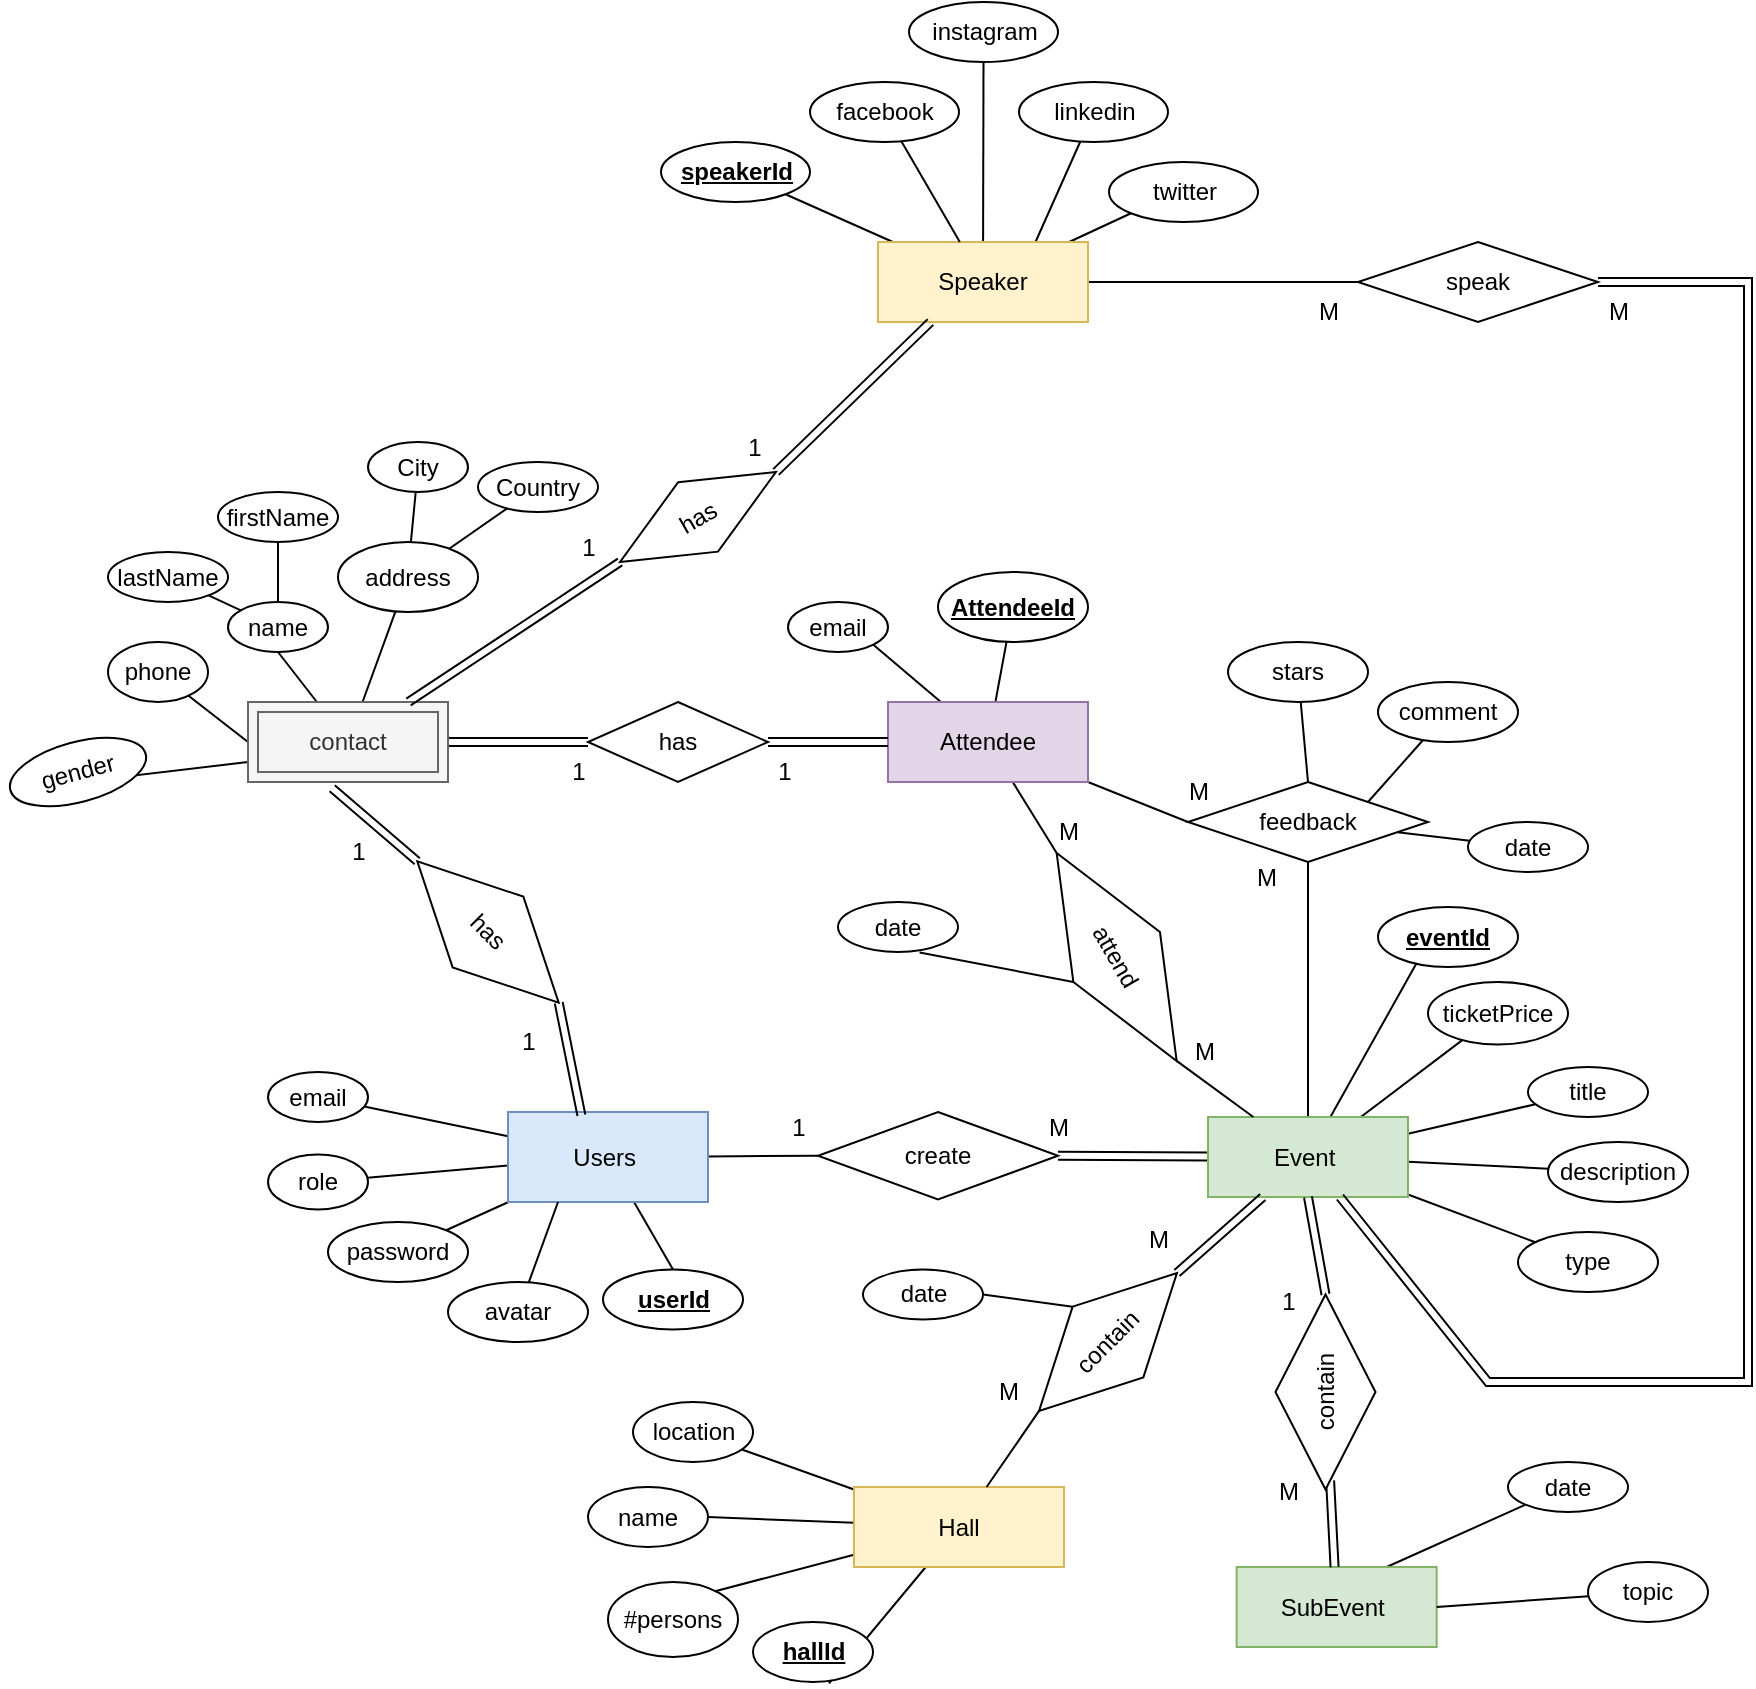 <mxfile version="20.8.10" type="device" pages="2"><diagram id="R2lEEEUBdFMjLlhIrx00" name="ERD"><mxGraphModel dx="1886" dy="1706" grid="1" gridSize="10" guides="1" tooltips="1" connect="1" arrows="1" fold="1" page="1" pageScale="1" pageWidth="850" pageHeight="1100" math="0" shadow="0" extFonts="Permanent Marker^https://fonts.googleapis.com/css?family=Permanent+Marker"><root><mxCell id="0"/><mxCell id="1" parent="0"/><mxCell id="eepuzxJd1rdkxO1bOoiU-20" style="rounded=0;orthogonalLoop=1;jettySize=auto;html=1;endArrow=none;endFill=0;" parent="1" source="eepuzxJd1rdkxO1bOoiU-15" target="eepuzxJd1rdkxO1bOoiU-19" edge="1"><mxGeometry relative="1" as="geometry"/></mxCell><mxCell id="eepuzxJd1rdkxO1bOoiU-21" style="rounded=0;orthogonalLoop=1;jettySize=auto;html=1;endArrow=none;endFill=0;" parent="1" source="eepuzxJd1rdkxO1bOoiU-15" target="eepuzxJd1rdkxO1bOoiU-18" edge="1"><mxGeometry relative="1" as="geometry"/></mxCell><mxCell id="eepuzxJd1rdkxO1bOoiU-43" style="edgeStyle=none;rounded=0;orthogonalLoop=1;jettySize=auto;html=1;endArrow=none;endFill=0;entryX=0;entryY=0.5;entryDx=0;entryDy=0;" parent="1" source="eepuzxJd1rdkxO1bOoiU-15" target="eepuzxJd1rdkxO1bOoiU-40" edge="1"><mxGeometry relative="1" as="geometry"><mxPoint x="390" y="277.5" as="targetPoint"/></mxGeometry></mxCell><mxCell id="eepuzxJd1rdkxO1bOoiU-55" style="edgeStyle=none;rounded=0;orthogonalLoop=1;jettySize=auto;html=1;entryX=0.5;entryY=0;entryDx=0;entryDy=0;endArrow=none;endFill=0;" parent="1" source="eepuzxJd1rdkxO1bOoiU-15" target="eepuzxJd1rdkxO1bOoiU-54" edge="1"><mxGeometry relative="1" as="geometry"/></mxCell><mxCell id="xDdrglsRAbQzDFBrnbrR-13" style="edgeStyle=none;rounded=0;orthogonalLoop=1;jettySize=auto;html=1;endArrow=none;endFill=0;" parent="1" source="eepuzxJd1rdkxO1bOoiU-15" target="xDdrglsRAbQzDFBrnbrR-12" edge="1"><mxGeometry relative="1" as="geometry"/></mxCell><mxCell id="xDdrglsRAbQzDFBrnbrR-23" style="edgeStyle=none;rounded=0;orthogonalLoop=1;jettySize=auto;html=1;exitX=1;exitY=1;exitDx=0;exitDy=0;entryX=0;entryY=0.5;entryDx=0;entryDy=0;endArrow=none;endFill=0;" parent="1" source="eepuzxJd1rdkxO1bOoiU-35" target="xDdrglsRAbQzDFBrnbrR-22" edge="1"><mxGeometry relative="1" as="geometry"/></mxCell><mxCell id="eepuzxJd1rdkxO1bOoiU-15" value="Users&amp;nbsp;" style="whiteSpace=wrap;html=1;align=center;fillColor=#dae8fc;strokeColor=#6c8ebf;" parent="1" vertex="1"><mxGeometry x="200" y="255" width="100" height="45" as="geometry"/></mxCell><mxCell id="eepuzxJd1rdkxO1bOoiU-18" value="email" style="ellipse;whiteSpace=wrap;html=1;align=center;" parent="1" vertex="1"><mxGeometry x="80" y="235" width="50" height="25" as="geometry"/></mxCell><mxCell id="eepuzxJd1rdkxO1bOoiU-19" value="password" style="ellipse;whiteSpace=wrap;html=1;align=center;" parent="1" vertex="1"><mxGeometry x="110" y="310" width="70" height="30" as="geometry"/></mxCell><mxCell id="eepuzxJd1rdkxO1bOoiU-22" style="rounded=0;orthogonalLoop=1;jettySize=auto;html=1;endArrow=none;endFill=0;" parent="1" source="eepuzxJd1rdkxO1bOoiU-25" target="eepuzxJd1rdkxO1bOoiU-26" edge="1"><mxGeometry relative="1" as="geometry"/></mxCell><mxCell id="eepuzxJd1rdkxO1bOoiU-24" style="rounded=0;orthogonalLoop=1;jettySize=auto;html=1;endArrow=none;endFill=0;" parent="1" source="eepuzxJd1rdkxO1bOoiU-25" target="eepuzxJd1rdkxO1bOoiU-27" edge="1"><mxGeometry relative="1" as="geometry"/></mxCell><mxCell id="eepuzxJd1rdkxO1bOoiU-41" style="edgeStyle=none;rounded=0;orthogonalLoop=1;jettySize=auto;html=1;entryX=1;entryY=0.5;entryDx=0;entryDy=0;endArrow=none;endFill=0;shape=link;" parent="1" source="eepuzxJd1rdkxO1bOoiU-25" target="eepuzxJd1rdkxO1bOoiU-40" edge="1"><mxGeometry relative="1" as="geometry"/></mxCell><mxCell id="eepuzxJd1rdkxO1bOoiU-57" style="edgeStyle=none;rounded=0;orthogonalLoop=1;jettySize=auto;html=1;entryX=0.5;entryY=0;entryDx=0;entryDy=0;endArrow=none;endFill=0;" parent="1" source="eepuzxJd1rdkxO1bOoiU-25" target="eepuzxJd1rdkxO1bOoiU-56" edge="1"><mxGeometry relative="1" as="geometry"/></mxCell><mxCell id="xDdrglsRAbQzDFBrnbrR-15" style="edgeStyle=none;rounded=0;orthogonalLoop=1;jettySize=auto;html=1;endArrow=none;endFill=0;" parent="1" source="eepuzxJd1rdkxO1bOoiU-25" target="xDdrglsRAbQzDFBrnbrR-14" edge="1"><mxGeometry relative="1" as="geometry"/></mxCell><mxCell id="xDdrglsRAbQzDFBrnbrR-24" style="edgeStyle=none;rounded=0;orthogonalLoop=1;jettySize=auto;html=1;entryX=0.5;entryY=1;entryDx=0;entryDy=0;endArrow=none;endFill=0;" parent="1" source="eepuzxJd1rdkxO1bOoiU-25" target="xDdrglsRAbQzDFBrnbrR-22" edge="1"><mxGeometry relative="1" as="geometry"/></mxCell><mxCell id="xDdrglsRAbQzDFBrnbrR-38" style="edgeStyle=none;rounded=0;orthogonalLoop=1;jettySize=auto;html=1;endArrow=none;endFill=0;" parent="1" source="eepuzxJd1rdkxO1bOoiU-25" target="xDdrglsRAbQzDFBrnbrR-37" edge="1"><mxGeometry relative="1" as="geometry"/></mxCell><mxCell id="eepuzxJd1rdkxO1bOoiU-25" value="Event&amp;nbsp;" style="whiteSpace=wrap;html=1;align=center;fillColor=#d5e8d4;strokeColor=#82b366;" parent="1" vertex="1"><mxGeometry x="550" y="257.5" width="100" height="40" as="geometry"/></mxCell><mxCell id="eepuzxJd1rdkxO1bOoiU-26" value="title" style="ellipse;whiteSpace=wrap;html=1;align=center;" parent="1" vertex="1"><mxGeometry x="710" y="232.5" width="60" height="25" as="geometry"/></mxCell><mxCell id="eepuzxJd1rdkxO1bOoiU-27" value="description" style="ellipse;whiteSpace=wrap;html=1;align=center;" parent="1" vertex="1"><mxGeometry x="720" y="270" width="70" height="30" as="geometry"/></mxCell><mxCell id="eepuzxJd1rdkxO1bOoiU-47" style="edgeStyle=none;rounded=0;orthogonalLoop=1;jettySize=auto;html=1;entryX=0;entryY=0.5;entryDx=0;entryDy=0;endArrow=none;endFill=0;" parent="1" source="eepuzxJd1rdkxO1bOoiU-35" target="eepuzxJd1rdkxO1bOoiU-46" edge="1"><mxGeometry relative="1" as="geometry"><mxPoint x="477.574" y="95.074" as="targetPoint"/></mxGeometry></mxCell><mxCell id="eepuzxJd1rdkxO1bOoiU-60" style="edgeStyle=none;rounded=0;orthogonalLoop=1;jettySize=auto;html=1;endArrow=none;endFill=0;" parent="1" source="eepuzxJd1rdkxO1bOoiU-35" target="eepuzxJd1rdkxO1bOoiU-59" edge="1"><mxGeometry relative="1" as="geometry"><mxPoint x="452.4" y="26.98" as="targetPoint"/></mxGeometry></mxCell><mxCell id="xDdrglsRAbQzDFBrnbrR-89" style="edgeStyle=none;rounded=0;orthogonalLoop=1;jettySize=auto;html=1;entryX=1;entryY=1;entryDx=0;entryDy=0;endArrow=none;endFill=0;" parent="1" source="eepuzxJd1rdkxO1bOoiU-35" target="xDdrglsRAbQzDFBrnbrR-88" edge="1"><mxGeometry relative="1" as="geometry"/></mxCell><mxCell id="eepuzxJd1rdkxO1bOoiU-35" value="Attendee" style="whiteSpace=wrap;html=1;align=center;fillColor=#e1d5e7;strokeColor=#9673a6;" parent="1" vertex="1"><mxGeometry x="390" y="50" width="100" height="40" as="geometry"/></mxCell><mxCell id="eepuzxJd1rdkxO1bOoiU-36" value="firstName" style="ellipse;whiteSpace=wrap;html=1;align=center;" parent="1" vertex="1"><mxGeometry x="55" y="-55" width="60" height="25" as="geometry"/></mxCell><mxCell id="ih8yO8RfzUQMCVgvlUvt-6" style="rounded=0;orthogonalLoop=1;jettySize=auto;html=1;entryX=0;entryY=0.5;entryDx=0;entryDy=0;endArrow=none;endFill=0;" parent="1" source="eepuzxJd1rdkxO1bOoiU-37" target="xDdrglsRAbQzDFBrnbrR-55" edge="1"><mxGeometry relative="1" as="geometry"/></mxCell><mxCell id="eepuzxJd1rdkxO1bOoiU-37" value="phone" style="ellipse;whiteSpace=wrap;html=1;align=center;" parent="1" vertex="1"><mxGeometry y="20" width="50" height="30" as="geometry"/></mxCell><mxCell id="eepuzxJd1rdkxO1bOoiU-40" value="create" style="shape=rhombus;perimeter=rhombusPerimeter;whiteSpace=wrap;html=1;align=center;" parent="1" vertex="1"><mxGeometry x="355" y="255" width="120" height="43.75" as="geometry"/></mxCell><mxCell id="eepuzxJd1rdkxO1bOoiU-44" value="1" style="text;html=1;align=center;verticalAlign=middle;resizable=0;points=[];autosize=1;strokeColor=none;fillColor=none;" parent="1" vertex="1"><mxGeometry x="330" y="247.5" width="30" height="30" as="geometry"/></mxCell><mxCell id="eepuzxJd1rdkxO1bOoiU-45" value="M" style="text;html=1;align=center;verticalAlign=middle;resizable=0;points=[];autosize=1;strokeColor=none;fillColor=none;" parent="1" vertex="1"><mxGeometry x="460" y="247.5" width="30" height="30" as="geometry"/></mxCell><mxCell id="eepuzxJd1rdkxO1bOoiU-49" style="edgeStyle=none;rounded=0;orthogonalLoop=1;jettySize=auto;html=1;exitX=1;exitY=0.5;exitDx=0;exitDy=0;endArrow=none;endFill=0;" parent="1" source="eepuzxJd1rdkxO1bOoiU-46" target="eepuzxJd1rdkxO1bOoiU-25" edge="1"><mxGeometry relative="1" as="geometry"/></mxCell><mxCell id="eepuzxJd1rdkxO1bOoiU-52" style="edgeStyle=none;rounded=0;orthogonalLoop=1;jettySize=auto;html=1;exitX=0.5;exitY=1;exitDx=0;exitDy=0;endArrow=none;endFill=0;entryX=0.68;entryY=1.008;entryDx=0;entryDy=0;entryPerimeter=0;" parent="1" source="eepuzxJd1rdkxO1bOoiU-46" target="eepuzxJd1rdkxO1bOoiU-53" edge="1"><mxGeometry relative="1" as="geometry"><mxPoint x="570" y="120" as="targetPoint"/></mxGeometry></mxCell><mxCell id="eepuzxJd1rdkxO1bOoiU-46" value="attend" style="shape=rhombus;perimeter=rhombusPerimeter;whiteSpace=wrap;html=1;align=center;rotation=60;" parent="1" vertex="1"><mxGeometry x="444.33" y="152.5" width="120" height="50" as="geometry"/></mxCell><mxCell id="eepuzxJd1rdkxO1bOoiU-50" value="M" style="text;html=1;align=center;verticalAlign=middle;resizable=0;points=[];autosize=1;strokeColor=none;fillColor=none;" parent="1" vertex="1"><mxGeometry x="465" y="100" width="30" height="30" as="geometry"/></mxCell><mxCell id="eepuzxJd1rdkxO1bOoiU-51" value="M" style="text;html=1;align=center;verticalAlign=middle;resizable=0;points=[];autosize=1;strokeColor=none;fillColor=none;" parent="1" vertex="1"><mxGeometry x="532.5" y="210" width="30" height="30" as="geometry"/></mxCell><mxCell id="eepuzxJd1rdkxO1bOoiU-53" value="date" style="ellipse;whiteSpace=wrap;html=1;align=center;" parent="1" vertex="1"><mxGeometry x="365" y="150" width="60" height="25" as="geometry"/></mxCell><mxCell id="eepuzxJd1rdkxO1bOoiU-54" value="&lt;b&gt;&lt;u&gt;userId&lt;/u&gt;&lt;/b&gt;" style="ellipse;whiteSpace=wrap;html=1;align=center;" parent="1" vertex="1"><mxGeometry x="247.5" y="333.75" width="70" height="30" as="geometry"/></mxCell><mxCell id="eepuzxJd1rdkxO1bOoiU-56" value="&lt;b&gt;&lt;u&gt;eventId&lt;/u&gt;&lt;/b&gt;" style="ellipse;whiteSpace=wrap;html=1;align=center;" parent="1" vertex="1"><mxGeometry x="635" y="152.5" width="70" height="30" as="geometry"/></mxCell><mxCell id="eepuzxJd1rdkxO1bOoiU-59" value="&lt;b&gt;&lt;u&gt;AttendeeId&lt;/u&gt;&lt;/b&gt;" style="ellipse;whiteSpace=wrap;html=1;align=center;" parent="1" vertex="1"><mxGeometry x="415" y="-15" width="75" height="35" as="geometry"/></mxCell><mxCell id="xDdrglsRAbQzDFBrnbrR-4" value="lastName" style="ellipse;whiteSpace=wrap;html=1;align=center;" parent="1" vertex="1"><mxGeometry y="-25" width="60" height="25" as="geometry"/></mxCell><mxCell id="xDdrglsRAbQzDFBrnbrR-12" value="role" style="ellipse;whiteSpace=wrap;html=1;align=center;" parent="1" vertex="1"><mxGeometry x="80" y="276.25" width="50" height="27.5" as="geometry"/></mxCell><mxCell id="xDdrglsRAbQzDFBrnbrR-14" value="ticketPrice" style="ellipse;whiteSpace=wrap;html=1;align=center;" parent="1" vertex="1"><mxGeometry x="660" y="190" width="70" height="31.25" as="geometry"/></mxCell><mxCell id="xDdrglsRAbQzDFBrnbrR-35" style="edgeStyle=none;rounded=0;orthogonalLoop=1;jettySize=auto;html=1;endArrow=none;endFill=0;exitX=0.5;exitY=0;exitDx=0;exitDy=0;" parent="1" source="xDdrglsRAbQzDFBrnbrR-22" target="xDdrglsRAbQzDFBrnbrR-34" edge="1"><mxGeometry relative="1" as="geometry"><mxPoint x="677.887" y="-12.5" as="sourcePoint"/></mxGeometry></mxCell><mxCell id="xDdrglsRAbQzDFBrnbrR-22" value="feedback" style="shape=rhombus;perimeter=rhombusPerimeter;whiteSpace=wrap;html=1;align=center;" parent="1" vertex="1"><mxGeometry x="540" y="90" width="120" height="40" as="geometry"/></mxCell><mxCell id="xDdrglsRAbQzDFBrnbrR-27" style="edgeStyle=none;rounded=0;orthogonalLoop=1;jettySize=auto;html=1;endArrow=none;endFill=0;" parent="1" source="xDdrglsRAbQzDFBrnbrR-26" target="xDdrglsRAbQzDFBrnbrR-22" edge="1"><mxGeometry relative="1" as="geometry"/></mxCell><mxCell id="xDdrglsRAbQzDFBrnbrR-26" value="date" style="ellipse;whiteSpace=wrap;html=1;align=center;" parent="1" vertex="1"><mxGeometry x="680" y="110" width="60" height="25" as="geometry"/></mxCell><mxCell id="xDdrglsRAbQzDFBrnbrR-28" value="M" style="text;html=1;align=center;verticalAlign=middle;resizable=0;points=[];autosize=1;strokeColor=none;fillColor=none;" parent="1" vertex="1"><mxGeometry x="530" y="80" width="30" height="30" as="geometry"/></mxCell><mxCell id="xDdrglsRAbQzDFBrnbrR-34" value="stars" style="ellipse;whiteSpace=wrap;html=1;align=center;" parent="1" vertex="1"><mxGeometry x="560" y="20" width="70" height="30" as="geometry"/></mxCell><mxCell id="xDdrglsRAbQzDFBrnbrR-37" value="type" style="ellipse;whiteSpace=wrap;html=1;align=center;" parent="1" vertex="1"><mxGeometry x="705" y="315" width="70" height="30" as="geometry"/></mxCell><mxCell id="xDdrglsRAbQzDFBrnbrR-41" style="edgeStyle=none;rounded=0;orthogonalLoop=1;jettySize=auto;html=1;entryX=1;entryY=0.5;entryDx=0;entryDy=0;endArrow=none;endFill=0;" parent="1" source="xDdrglsRAbQzDFBrnbrR-39" target="xDdrglsRAbQzDFBrnbrR-40" edge="1"><mxGeometry relative="1" as="geometry"/></mxCell><mxCell id="xDdrglsRAbQzDFBrnbrR-43" style="edgeStyle=none;rounded=0;orthogonalLoop=1;jettySize=auto;html=1;endArrow=none;endFill=0;" parent="1" source="xDdrglsRAbQzDFBrnbrR-39" target="xDdrglsRAbQzDFBrnbrR-42" edge="1"><mxGeometry relative="1" as="geometry"/></mxCell><mxCell id="xDdrglsRAbQzDFBrnbrR-45" style="edgeStyle=none;rounded=0;orthogonalLoop=1;jettySize=auto;html=1;entryX=0;entryY=0.5;entryDx=0;entryDy=0;endArrow=none;endFill=0;" parent="1" source="xDdrglsRAbQzDFBrnbrR-39" target="xDdrglsRAbQzDFBrnbrR-44" edge="1"><mxGeometry relative="1" as="geometry"/></mxCell><mxCell id="xDdrglsRAbQzDFBrnbrR-47" style="edgeStyle=none;rounded=0;orthogonalLoop=1;jettySize=auto;html=1;entryX=0.633;entryY=1.023;entryDx=0;entryDy=0;endArrow=none;endFill=0;entryPerimeter=0;" parent="1" source="xDdrglsRAbQzDFBrnbrR-39" target="xDdrglsRAbQzDFBrnbrR-46" edge="1"><mxGeometry relative="1" as="geometry"/></mxCell><mxCell id="xDdrglsRAbQzDFBrnbrR-39" value="Hall" style="whiteSpace=wrap;html=1;align=center;fillColor=#fff2cc;strokeColor=#d6b656;" parent="1" vertex="1"><mxGeometry x="373" y="442.5" width="105" height="40" as="geometry"/></mxCell><mxCell id="xDdrglsRAbQzDFBrnbrR-40" value="name" style="ellipse;whiteSpace=wrap;html=1;align=center;" parent="1" vertex="1"><mxGeometry x="240" y="442.5" width="60" height="30" as="geometry"/></mxCell><mxCell id="xDdrglsRAbQzDFBrnbrR-42" value="location" style="ellipse;whiteSpace=wrap;html=1;align=center;" parent="1" vertex="1"><mxGeometry x="262.5" y="400" width="60" height="30" as="geometry"/></mxCell><mxCell id="xDdrglsRAbQzDFBrnbrR-44" value="#persons" style="ellipse;whiteSpace=wrap;html=1;align=center;" parent="1" vertex="1"><mxGeometry x="250" y="490" width="65" height="37.5" as="geometry"/></mxCell><mxCell id="xDdrglsRAbQzDFBrnbrR-46" value="&lt;b&gt;&lt;u&gt;hallId&lt;/u&gt;&lt;/b&gt;" style="ellipse;whiteSpace=wrap;html=1;align=center;" parent="1" vertex="1"><mxGeometry x="322.5" y="510" width="60" height="30" as="geometry"/></mxCell><mxCell id="xDdrglsRAbQzDFBrnbrR-49" style="edgeStyle=none;rounded=0;orthogonalLoop=1;jettySize=auto;html=1;endArrow=none;endFill=0;exitX=0;exitY=0.5;exitDx=0;exitDy=0;" parent="1" source="xDdrglsRAbQzDFBrnbrR-48" target="xDdrglsRAbQzDFBrnbrR-39" edge="1"><mxGeometry relative="1" as="geometry"/></mxCell><mxCell id="xDdrglsRAbQzDFBrnbrR-50" style="edgeStyle=none;rounded=0;orthogonalLoop=1;jettySize=auto;html=1;endArrow=none;endFill=0;exitX=1;exitY=0.5;exitDx=0;exitDy=0;shape=link;" parent="1" source="xDdrglsRAbQzDFBrnbrR-48" target="eepuzxJd1rdkxO1bOoiU-25" edge="1"><mxGeometry relative="1" as="geometry"/></mxCell><mxCell id="xDdrglsRAbQzDFBrnbrR-54" style="edgeStyle=none;rounded=0;orthogonalLoop=1;jettySize=auto;html=1;entryX=0;entryY=1;entryDx=0;entryDy=0;endArrow=none;endFill=0;exitX=0.75;exitY=0;exitDx=0;exitDy=0;" parent="1" source="Y_V7-2GzyFFEFbZvqU-p-1" target="xDdrglsRAbQzDFBrnbrR-53" edge="1"><mxGeometry relative="1" as="geometry"/></mxCell><mxCell id="xDdrglsRAbQzDFBrnbrR-48" value="contain" style="shape=rhombus;perimeter=rhombusPerimeter;whiteSpace=wrap;html=1;align=center;rotation=-45;" parent="1" vertex="1"><mxGeometry x="451.25" y="345" width="97.5" height="50" as="geometry"/></mxCell><mxCell id="xDdrglsRAbQzDFBrnbrR-51" value="M" style="text;html=1;align=center;verticalAlign=middle;resizable=0;points=[];autosize=1;strokeColor=none;fillColor=none;" parent="1" vertex="1"><mxGeometry x="434.5" y="380" width="30" height="30" as="geometry"/></mxCell><mxCell id="xDdrglsRAbQzDFBrnbrR-52" value="M" style="text;html=1;align=center;verticalAlign=middle;resizable=0;points=[];autosize=1;strokeColor=none;fillColor=none;" parent="1" vertex="1"><mxGeometry x="510" y="303.75" width="30" height="30" as="geometry"/></mxCell><mxCell id="xDdrglsRAbQzDFBrnbrR-53" value="date" style="ellipse;whiteSpace=wrap;html=1;align=center;" parent="1" vertex="1"><mxGeometry x="700" y="430" width="60" height="25" as="geometry"/></mxCell><mxCell id="xDdrglsRAbQzDFBrnbrR-61" style="edgeStyle=none;rounded=0;orthogonalLoop=1;jettySize=auto;html=1;endArrow=none;endFill=0;" parent="1" source="xDdrglsRAbQzDFBrnbrR-55" target="xDdrglsRAbQzDFBrnbrR-58" edge="1"><mxGeometry relative="1" as="geometry"/></mxCell><mxCell id="xDdrglsRAbQzDFBrnbrR-64" style="edgeStyle=none;rounded=0;orthogonalLoop=1;jettySize=auto;html=1;entryX=0;entryY=0.5;entryDx=0;entryDy=0;endArrow=none;endFill=0;exitX=0;exitY=0.75;exitDx=0;exitDy=0;" parent="1" source="xDdrglsRAbQzDFBrnbrR-55" target="xDdrglsRAbQzDFBrnbrR-63" edge="1"><mxGeometry relative="1" as="geometry"/></mxCell><mxCell id="xDdrglsRAbQzDFBrnbrR-65" style="edgeStyle=none;rounded=0;orthogonalLoop=1;jettySize=auto;html=1;endArrow=none;endFill=0;entryX=0;entryY=0.5;entryDx=0;entryDy=0;shape=link;" parent="1" source="xDdrglsRAbQzDFBrnbrR-55" target="xDdrglsRAbQzDFBrnbrR-66" edge="1"><mxGeometry relative="1" as="geometry"><mxPoint x="170" y="60" as="targetPoint"/></mxGeometry></mxCell><mxCell id="xDdrglsRAbQzDFBrnbrR-85" style="edgeStyle=none;rounded=0;orthogonalLoop=1;jettySize=auto;html=1;entryX=0.5;entryY=1;entryDx=0;entryDy=0;endArrow=none;endFill=0;" parent="1" source="xDdrglsRAbQzDFBrnbrR-55" target="xDdrglsRAbQzDFBrnbrR-81" edge="1"><mxGeometry relative="1" as="geometry"/></mxCell><mxCell id="xDdrglsRAbQzDFBrnbrR-55" value="contact" style="shape=ext;margin=3;double=1;whiteSpace=wrap;html=1;align=center;fillColor=#f5f5f5;fontColor=#333333;strokeColor=#666666;" parent="1" vertex="1"><mxGeometry x="70" y="50" width="100" height="40" as="geometry"/></mxCell><mxCell id="xDdrglsRAbQzDFBrnbrR-56" style="edgeStyle=none;rounded=0;orthogonalLoop=1;jettySize=auto;html=1;endArrow=none;endFill=0;" parent="1" source="xDdrglsRAbQzDFBrnbrR-58" target="xDdrglsRAbQzDFBrnbrR-59" edge="1"><mxGeometry relative="1" as="geometry"/></mxCell><mxCell id="xDdrglsRAbQzDFBrnbrR-57" style="edgeStyle=none;rounded=0;orthogonalLoop=1;jettySize=auto;html=1;endArrow=none;endFill=0;" parent="1" source="xDdrglsRAbQzDFBrnbrR-58" target="xDdrglsRAbQzDFBrnbrR-60" edge="1"><mxGeometry relative="1" as="geometry"/></mxCell><mxCell id="xDdrglsRAbQzDFBrnbrR-58" value="address" style="ellipse;whiteSpace=wrap;html=1;align=center;" parent="1" vertex="1"><mxGeometry x="115" y="-30" width="70" height="35" as="geometry"/></mxCell><mxCell id="xDdrglsRAbQzDFBrnbrR-59" value="City" style="ellipse;whiteSpace=wrap;html=1;align=center;" parent="1" vertex="1"><mxGeometry x="130" y="-80" width="50" height="25" as="geometry"/></mxCell><mxCell id="xDdrglsRAbQzDFBrnbrR-60" value="Country" style="ellipse;whiteSpace=wrap;html=1;align=center;" parent="1" vertex="1"><mxGeometry x="185" y="-70" width="60" height="25" as="geometry"/></mxCell><mxCell id="xDdrglsRAbQzDFBrnbrR-63" value="gender" style="ellipse;whiteSpace=wrap;html=1;align=center;rotation=-15;" parent="1" vertex="1"><mxGeometry x="-50" y="70" width="70" height="30" as="geometry"/></mxCell><mxCell id="xDdrglsRAbQzDFBrnbrR-67" style="edgeStyle=none;rounded=0;orthogonalLoop=1;jettySize=auto;html=1;exitX=1;exitY=0.5;exitDx=0;exitDy=0;entryX=0;entryY=0.5;entryDx=0;entryDy=0;endArrow=none;endFill=0;shape=link;" parent="1" source="xDdrglsRAbQzDFBrnbrR-66" target="eepuzxJd1rdkxO1bOoiU-35" edge="1"><mxGeometry relative="1" as="geometry"/></mxCell><mxCell id="xDdrglsRAbQzDFBrnbrR-66" value="has" style="shape=rhombus;perimeter=rhombusPerimeter;whiteSpace=wrap;html=1;align=center;rotation=0;" parent="1" vertex="1"><mxGeometry x="240" y="50" width="90" height="40" as="geometry"/></mxCell><mxCell id="xDdrglsRAbQzDFBrnbrR-70" value="" style="edgeStyle=none;rounded=0;orthogonalLoop=1;jettySize=auto;html=1;endArrow=none;endFill=0;entryX=0.421;entryY=1.078;entryDx=0;entryDy=0;entryPerimeter=0;exitX=0;exitY=0.5;exitDx=0;exitDy=0;shape=link;" parent="1" source="xDdrglsRAbQzDFBrnbrR-69" target="xDdrglsRAbQzDFBrnbrR-55" edge="1"><mxGeometry relative="1" as="geometry"/></mxCell><mxCell id="xDdrglsRAbQzDFBrnbrR-71" style="edgeStyle=none;rounded=0;orthogonalLoop=1;jettySize=auto;html=1;exitX=1;exitY=0.5;exitDx=0;exitDy=0;entryX=0.367;entryY=0.036;entryDx=0;entryDy=0;entryPerimeter=0;endArrow=none;endFill=0;shape=link;" parent="1" source="xDdrglsRAbQzDFBrnbrR-69" target="eepuzxJd1rdkxO1bOoiU-15" edge="1"><mxGeometry relative="1" as="geometry"/></mxCell><mxCell id="xDdrglsRAbQzDFBrnbrR-69" value="has" style="shape=rhombus;perimeter=rhombusPerimeter;whiteSpace=wrap;html=1;align=center;rotation=45;" parent="1" vertex="1"><mxGeometry x="140" y="140" width="100" height="50" as="geometry"/></mxCell><mxCell id="xDdrglsRAbQzDFBrnbrR-72" value="1" style="text;html=1;align=center;verticalAlign=middle;resizable=0;points=[];autosize=1;strokeColor=none;fillColor=none;" parent="1" vertex="1"><mxGeometry x="220" y="70" width="30" height="30" as="geometry"/></mxCell><mxCell id="xDdrglsRAbQzDFBrnbrR-73" value="1" style="text;html=1;align=center;verticalAlign=middle;resizable=0;points=[];autosize=1;strokeColor=none;fillColor=none;" parent="1" vertex="1"><mxGeometry x="322.5" y="70" width="30" height="30" as="geometry"/></mxCell><mxCell id="xDdrglsRAbQzDFBrnbrR-74" value="1" style="text;html=1;align=center;verticalAlign=middle;resizable=0;points=[];autosize=1;strokeColor=none;fillColor=none;" parent="1" vertex="1"><mxGeometry x="110" y="110" width="30" height="30" as="geometry"/></mxCell><mxCell id="xDdrglsRAbQzDFBrnbrR-75" value="1" style="text;html=1;align=center;verticalAlign=middle;resizable=0;points=[];autosize=1;strokeColor=none;fillColor=none;" parent="1" vertex="1"><mxGeometry x="195" y="205" width="30" height="30" as="geometry"/></mxCell><mxCell id="3jasaiszRAhLeQRtwrrv-3" style="rounded=0;orthogonalLoop=1;jettySize=auto;html=1;entryX=1;entryY=0;entryDx=0;entryDy=0;endArrow=none;endFill=0;" parent="1" source="xDdrglsRAbQzDFBrnbrR-76" target="xDdrglsRAbQzDFBrnbrR-22" edge="1"><mxGeometry relative="1" as="geometry"/></mxCell><mxCell id="xDdrglsRAbQzDFBrnbrR-76" value="comment" style="ellipse;whiteSpace=wrap;html=1;align=center;" parent="1" vertex="1"><mxGeometry x="635" y="40" width="70" height="30" as="geometry"/></mxCell><mxCell id="xDdrglsRAbQzDFBrnbrR-83" style="edgeStyle=none;rounded=0;orthogonalLoop=1;jettySize=auto;html=1;entryX=0.5;entryY=1;entryDx=0;entryDy=0;endArrow=none;endFill=0;" parent="1" source="xDdrglsRAbQzDFBrnbrR-81" target="eepuzxJd1rdkxO1bOoiU-36" edge="1"><mxGeometry relative="1" as="geometry"/></mxCell><mxCell id="xDdrglsRAbQzDFBrnbrR-84" style="edgeStyle=none;rounded=0;orthogonalLoop=1;jettySize=auto;html=1;endArrow=none;endFill=0;" parent="1" source="xDdrglsRAbQzDFBrnbrR-81" target="xDdrglsRAbQzDFBrnbrR-4" edge="1"><mxGeometry relative="1" as="geometry"/></mxCell><mxCell id="xDdrglsRAbQzDFBrnbrR-81" value="name" style="ellipse;whiteSpace=wrap;html=1;align=center;" parent="1" vertex="1"><mxGeometry x="60" width="50" height="25" as="geometry"/></mxCell><mxCell id="xDdrglsRAbQzDFBrnbrR-88" value="email" style="ellipse;whiteSpace=wrap;html=1;align=center;" parent="1" vertex="1"><mxGeometry x="340" width="50" height="25" as="geometry"/></mxCell><mxCell id="Y_V7-2GzyFFEFbZvqU-p-12" style="rounded=0;orthogonalLoop=1;jettySize=auto;html=1;entryX=0.5;entryY=1;entryDx=0;entryDy=0;endArrow=none;endFill=0;" parent="1" source="ih8yO8RfzUQMCVgvlUvt-3" target="Y_V7-2GzyFFEFbZvqU-p-11" edge="1"><mxGeometry relative="1" as="geometry"/></mxCell><mxCell id="Y_V7-2GzyFFEFbZvqU-p-15" style="edgeStyle=none;rounded=0;orthogonalLoop=1;jettySize=auto;html=1;exitX=0.75;exitY=0;exitDx=0;exitDy=0;endArrow=none;endFill=0;" parent="1" source="ih8yO8RfzUQMCVgvlUvt-3" target="Y_V7-2GzyFFEFbZvqU-p-13" edge="1"><mxGeometry relative="1" as="geometry"/></mxCell><mxCell id="Y_V7-2GzyFFEFbZvqU-p-16" style="edgeStyle=none;rounded=0;orthogonalLoop=1;jettySize=auto;html=1;endArrow=none;endFill=0;" parent="1" source="ih8yO8RfzUQMCVgvlUvt-3" target="Y_V7-2GzyFFEFbZvqU-p-14" edge="1"><mxGeometry relative="1" as="geometry"/></mxCell><mxCell id="Y_V7-2GzyFFEFbZvqU-p-19" style="edgeStyle=none;rounded=0;orthogonalLoop=1;jettySize=auto;html=1;entryX=0;entryY=1;entryDx=0;entryDy=0;endArrow=none;endFill=0;" parent="1" source="ih8yO8RfzUQMCVgvlUvt-3" target="Y_V7-2GzyFFEFbZvqU-p-18" edge="1"><mxGeometry relative="1" as="geometry"/></mxCell><mxCell id="Y_V7-2GzyFFEFbZvqU-p-20" style="edgeStyle=none;rounded=0;orthogonalLoop=1;jettySize=auto;html=1;endArrow=none;endFill=0;entryX=0;entryY=0.5;entryDx=0;entryDy=0;" parent="1" source="ih8yO8RfzUQMCVgvlUvt-3" target="Y_V7-2GzyFFEFbZvqU-p-21" edge="1"><mxGeometry relative="1" as="geometry"><mxPoint x="790" y="-160" as="targetPoint"/></mxGeometry></mxCell><mxCell id="ih8yO8RfzUQMCVgvlUvt-3" value="Speaker" style="whiteSpace=wrap;html=1;align=center;fillColor=#fff2cc;strokeColor=#d6b656;" parent="1" vertex="1"><mxGeometry x="385" y="-180" width="105" height="40" as="geometry"/></mxCell><mxCell id="ih8yO8RfzUQMCVgvlUvt-7" style="edgeStyle=none;rounded=0;orthogonalLoop=1;jettySize=auto;html=1;exitX=0;exitY=0.5;exitDx=0;exitDy=0;endArrow=none;endFill=0;shape=link;" parent="1" source="ih8yO8RfzUQMCVgvlUvt-4" target="xDdrglsRAbQzDFBrnbrR-55" edge="1"><mxGeometry relative="1" as="geometry"/></mxCell><mxCell id="ih8yO8RfzUQMCVgvlUvt-8" style="edgeStyle=none;rounded=0;orthogonalLoop=1;jettySize=auto;html=1;exitX=1;exitY=0.5;exitDx=0;exitDy=0;entryX=0.25;entryY=1;entryDx=0;entryDy=0;endArrow=none;endFill=0;shape=link;" parent="1" source="ih8yO8RfzUQMCVgvlUvt-4" target="ih8yO8RfzUQMCVgvlUvt-3" edge="1"><mxGeometry relative="1" as="geometry"><Array as="points"/></mxGeometry></mxCell><mxCell id="ih8yO8RfzUQMCVgvlUvt-4" value="has" style="shape=rhombus;perimeter=rhombusPerimeter;whiteSpace=wrap;html=1;align=center;rotation=-30;" parent="1" vertex="1"><mxGeometry x="250" y="-62.5" width="90" height="40" as="geometry"/></mxCell><mxCell id="ih8yO8RfzUQMCVgvlUvt-11" style="edgeStyle=none;rounded=0;orthogonalLoop=1;jettySize=auto;html=1;endArrow=none;endFill=0;" parent="1" source="ih8yO8RfzUQMCVgvlUvt-10" target="ih8yO8RfzUQMCVgvlUvt-3" edge="1"><mxGeometry relative="1" as="geometry"/></mxCell><mxCell id="ih8yO8RfzUQMCVgvlUvt-10" value="facebook" style="ellipse;whiteSpace=wrap;html=1;align=center;" parent="1" vertex="1"><mxGeometry x="351" y="-260" width="74.5" height="30" as="geometry"/></mxCell><mxCell id="Y_V7-2GzyFFEFbZvqU-p-1" value="SubEvent&amp;nbsp;" style="whiteSpace=wrap;html=1;align=center;fillColor=#d5e8d4;strokeColor=#82b366;" parent="1" vertex="1"><mxGeometry x="564.33" y="482.5" width="100" height="40" as="geometry"/></mxCell><mxCell id="Y_V7-2GzyFFEFbZvqU-p-3" style="rounded=0;orthogonalLoop=1;jettySize=auto;html=1;entryX=1;entryY=0.5;entryDx=0;entryDy=0;endArrow=none;endFill=0;" parent="1" source="Y_V7-2GzyFFEFbZvqU-p-2" target="Y_V7-2GzyFFEFbZvqU-p-1" edge="1"><mxGeometry relative="1" as="geometry"/></mxCell><mxCell id="Y_V7-2GzyFFEFbZvqU-p-2" value="topic" style="ellipse;whiteSpace=wrap;html=1;align=center;" parent="1" vertex="1"><mxGeometry x="740" y="480" width="60" height="30" as="geometry"/></mxCell><mxCell id="Y_V7-2GzyFFEFbZvqU-p-6" style="edgeStyle=none;rounded=0;orthogonalLoop=1;jettySize=auto;html=1;endArrow=none;endFill=0;exitX=1;exitY=0.5;exitDx=0;exitDy=0;entryX=0.5;entryY=1;entryDx=0;entryDy=0;shape=link;" parent="1" source="Y_V7-2GzyFFEFbZvqU-p-5" target="eepuzxJd1rdkxO1bOoiU-25" edge="1"><mxGeometry relative="1" as="geometry"><mxPoint x="609" y="280" as="targetPoint"/></mxGeometry></mxCell><mxCell id="Y_V7-2GzyFFEFbZvqU-p-10" value="" style="edgeStyle=none;shape=link;rounded=0;orthogonalLoop=1;jettySize=auto;html=1;endArrow=none;endFill=0;" parent="1" source="Y_V7-2GzyFFEFbZvqU-p-5" target="Y_V7-2GzyFFEFbZvqU-p-1" edge="1"><mxGeometry relative="1" as="geometry"/></mxCell><mxCell id="Y_V7-2GzyFFEFbZvqU-p-5" value="contain" style="shape=rhombus;perimeter=rhombusPerimeter;whiteSpace=wrap;html=1;align=center;rotation=-90;" parent="1" vertex="1"><mxGeometry x="560" y="370" width="97.5" height="50" as="geometry"/></mxCell><mxCell id="Y_V7-2GzyFFEFbZvqU-p-8" value="1" style="text;html=1;align=center;verticalAlign=middle;resizable=0;points=[];autosize=1;strokeColor=none;fillColor=none;" parent="1" vertex="1"><mxGeometry x="575" y="335" width="30" height="30" as="geometry"/></mxCell><mxCell id="Y_V7-2GzyFFEFbZvqU-p-9" value="M" style="text;html=1;align=center;verticalAlign=middle;resizable=0;points=[];autosize=1;strokeColor=none;fillColor=none;" parent="1" vertex="1"><mxGeometry x="575" y="430" width="30" height="30" as="geometry"/></mxCell><mxCell id="Y_V7-2GzyFFEFbZvqU-p-11" value="instagram" style="ellipse;whiteSpace=wrap;html=1;align=center;" parent="1" vertex="1"><mxGeometry x="400.5" y="-300" width="74.5" height="30" as="geometry"/></mxCell><mxCell id="Y_V7-2GzyFFEFbZvqU-p-13" value="linkedin" style="ellipse;whiteSpace=wrap;html=1;align=center;" parent="1" vertex="1"><mxGeometry x="455.5" y="-260" width="74.5" height="30" as="geometry"/></mxCell><mxCell id="Y_V7-2GzyFFEFbZvqU-p-14" value="&lt;b&gt;&lt;u&gt;speakerId&lt;/u&gt;&lt;/b&gt;" style="ellipse;whiteSpace=wrap;html=1;align=center;" parent="1" vertex="1"><mxGeometry x="276.5" y="-230" width="74.5" height="30" as="geometry"/></mxCell><mxCell id="Y_V7-2GzyFFEFbZvqU-p-18" value="twitter" style="ellipse;whiteSpace=wrap;html=1;align=center;" parent="1" vertex="1"><mxGeometry x="500.5" y="-220" width="74.5" height="30" as="geometry"/></mxCell><mxCell id="Y_V7-2GzyFFEFbZvqU-p-22" style="edgeStyle=none;rounded=0;orthogonalLoop=1;jettySize=auto;html=1;endArrow=none;endFill=0;shape=link;" parent="1" source="Y_V7-2GzyFFEFbZvqU-p-21" target="eepuzxJd1rdkxO1bOoiU-25" edge="1"><mxGeometry relative="1" as="geometry"><mxPoint x="650" y="150" as="targetPoint"/><Array as="points"><mxPoint x="820" y="-160"/><mxPoint x="820" y="130"/><mxPoint x="820" y="390"/><mxPoint x="690" y="390"/></Array></mxGeometry></mxCell><mxCell id="Y_V7-2GzyFFEFbZvqU-p-21" value="speak" style="shape=rhombus;perimeter=rhombusPerimeter;whiteSpace=wrap;html=1;align=center;" parent="1" vertex="1"><mxGeometry x="625" y="-180" width="120" height="40" as="geometry"/></mxCell><mxCell id="Y_V7-2GzyFFEFbZvqU-p-23" value="M" style="text;html=1;align=center;verticalAlign=middle;resizable=0;points=[];autosize=1;strokeColor=none;fillColor=none;" parent="1" vertex="1"><mxGeometry x="595" y="-160" width="30" height="30" as="geometry"/></mxCell><mxCell id="Y_V7-2GzyFFEFbZvqU-p-24" value="M" style="text;html=1;align=center;verticalAlign=middle;resizable=0;points=[];autosize=1;strokeColor=none;fillColor=none;" parent="1" vertex="1"><mxGeometry x="740" y="-160" width="30" height="30" as="geometry"/></mxCell><mxCell id="Y_V7-2GzyFFEFbZvqU-p-25" value="1" style="text;html=1;align=center;verticalAlign=middle;resizable=0;points=[];autosize=1;strokeColor=none;fillColor=none;" parent="1" vertex="1"><mxGeometry x="307.75" y="-92.5" width="30" height="30" as="geometry"/></mxCell><mxCell id="Y_V7-2GzyFFEFbZvqU-p-26" value="1" style="text;html=1;align=center;verticalAlign=middle;resizable=0;points=[];autosize=1;strokeColor=none;fillColor=none;" parent="1" vertex="1"><mxGeometry x="225" y="-42.5" width="30" height="30" as="geometry"/></mxCell><mxCell id="3jasaiszRAhLeQRtwrrv-4" value="M" style="text;html=1;align=center;verticalAlign=middle;resizable=0;points=[];autosize=1;strokeColor=none;fillColor=none;" parent="1" vertex="1"><mxGeometry x="564.33" y="122.5" width="30" height="30" as="geometry"/></mxCell><mxCell id="kfA2v7LyP9mq5nD-Bkuo-2" style="edgeStyle=none;rounded=0;orthogonalLoop=1;jettySize=auto;html=1;entryX=0.25;entryY=1;entryDx=0;entryDy=0;endArrow=none;endFill=0;" parent="1" source="kfA2v7LyP9mq5nD-Bkuo-1" target="eepuzxJd1rdkxO1bOoiU-15" edge="1"><mxGeometry relative="1" as="geometry"/></mxCell><mxCell id="f2MfjXlzXFoe337QW6Mz-1" style="edgeStyle=none;rounded=0;orthogonalLoop=1;jettySize=auto;html=1;entryX=1;entryY=0.5;entryDx=0;entryDy=0;endArrow=none;endFill=0;exitX=0.5;exitY=0;exitDx=0;exitDy=0;" parent="1" source="xDdrglsRAbQzDFBrnbrR-48" target="f2MfjXlzXFoe337QW6Mz-2" edge="1"><mxGeometry relative="1" as="geometry"><mxPoint x="304.0" y="345" as="sourcePoint"/></mxGeometry></mxCell><mxCell id="kfA2v7LyP9mq5nD-Bkuo-1" value="avatar" style="ellipse;whiteSpace=wrap;html=1;align=center;" parent="1" vertex="1"><mxGeometry x="170" y="340" width="70" height="30" as="geometry"/></mxCell><mxCell id="f2MfjXlzXFoe337QW6Mz-2" value="date" style="ellipse;whiteSpace=wrap;html=1;align=center;" parent="1" vertex="1"><mxGeometry x="377.5" y="333.75" width="60" height="25" as="geometry"/></mxCell></root></mxGraphModel></diagram><diagram id="Lhy7-pnZ36QK3EaoVinM" name="Mapping"><mxGraphModel dx="1036" dy="1433" grid="1" gridSize="10" guides="1" tooltips="1" connect="1" arrows="1" fold="1" page="1" pageScale="1" pageWidth="1169" pageHeight="827" math="0" shadow="0"><root><mxCell id="0"/><mxCell id="1" parent="0"/><mxCell id="jjiUvzC62PZngLGI5-NK-1" value="Attendee" style="shape=table;startSize=30;container=1;collapsible=1;childLayout=tableLayout;fixedRows=1;rowLines=0;fontStyle=1;align=center;resizeLast=1;" parent="1" vertex="1"><mxGeometry x="1320" y="220" width="180" height="270" as="geometry"/></mxCell><mxCell id="jjiUvzC62PZngLGI5-NK-2" value="" style="shape=tableRow;horizontal=0;startSize=0;swimlaneHead=0;swimlaneBody=0;fillColor=none;collapsible=0;dropTarget=0;points=[[0,0.5],[1,0.5]];portConstraint=eastwest;top=0;left=0;right=0;bottom=1;" parent="jjiUvzC62PZngLGI5-NK-1" vertex="1"><mxGeometry y="30" width="180" height="30" as="geometry"/></mxCell><mxCell id="jjiUvzC62PZngLGI5-NK-3" value="PK" style="shape=partialRectangle;connectable=0;fillColor=none;top=0;left=0;bottom=0;right=0;fontStyle=1;overflow=hidden;" parent="jjiUvzC62PZngLGI5-NK-2" vertex="1"><mxGeometry width="30" height="30" as="geometry"><mxRectangle width="30" height="30" as="alternateBounds"/></mxGeometry></mxCell><mxCell id="jjiUvzC62PZngLGI5-NK-4" value="Id" style="shape=partialRectangle;connectable=0;fillColor=none;top=0;left=0;bottom=0;right=0;align=left;spacingLeft=6;fontStyle=5;overflow=hidden;" parent="jjiUvzC62PZngLGI5-NK-2" vertex="1"><mxGeometry x="30" width="150" height="30" as="geometry"><mxRectangle width="150" height="30" as="alternateBounds"/></mxGeometry></mxCell><mxCell id="jjiUvzC62PZngLGI5-NK-5" value="" style="shape=tableRow;horizontal=0;startSize=0;swimlaneHead=0;swimlaneBody=0;fillColor=none;collapsible=0;dropTarget=0;points=[[0,0.5],[1,0.5]];portConstraint=eastwest;top=0;left=0;right=0;bottom=0;" parent="jjiUvzC62PZngLGI5-NK-1" vertex="1"><mxGeometry y="60" width="180" height="30" as="geometry"/></mxCell><mxCell id="jjiUvzC62PZngLGI5-NK-6" value="" style="shape=partialRectangle;connectable=0;fillColor=none;top=0;left=0;bottom=0;right=0;editable=1;overflow=hidden;" parent="jjiUvzC62PZngLGI5-NK-5" vertex="1"><mxGeometry width="30" height="30" as="geometry"><mxRectangle width="30" height="30" as="alternateBounds"/></mxGeometry></mxCell><mxCell id="jjiUvzC62PZngLGI5-NK-7" value="firstName" style="shape=partialRectangle;connectable=0;fillColor=none;top=0;left=0;bottom=0;right=0;align=left;spacingLeft=6;overflow=hidden;" parent="jjiUvzC62PZngLGI5-NK-5" vertex="1"><mxGeometry x="30" width="150" height="30" as="geometry"><mxRectangle width="150" height="30" as="alternateBounds"/></mxGeometry></mxCell><mxCell id="jjiUvzC62PZngLGI5-NK-8" value="" style="shape=tableRow;horizontal=0;startSize=0;swimlaneHead=0;swimlaneBody=0;fillColor=none;collapsible=0;dropTarget=0;points=[[0,0.5],[1,0.5]];portConstraint=eastwest;top=0;left=0;right=0;bottom=0;" parent="jjiUvzC62PZngLGI5-NK-1" vertex="1"><mxGeometry y="90" width="180" height="30" as="geometry"/></mxCell><mxCell id="jjiUvzC62PZngLGI5-NK-9" value="" style="shape=partialRectangle;connectable=0;fillColor=none;top=0;left=0;bottom=0;right=0;editable=1;overflow=hidden;" parent="jjiUvzC62PZngLGI5-NK-8" vertex="1"><mxGeometry width="30" height="30" as="geometry"><mxRectangle width="30" height="30" as="alternateBounds"/></mxGeometry></mxCell><mxCell id="jjiUvzC62PZngLGI5-NK-10" value="lastName" style="shape=partialRectangle;connectable=0;fillColor=none;top=0;left=0;bottom=0;right=0;align=left;spacingLeft=6;overflow=hidden;" parent="jjiUvzC62PZngLGI5-NK-8" vertex="1"><mxGeometry x="30" width="150" height="30" as="geometry"><mxRectangle width="150" height="30" as="alternateBounds"/></mxGeometry></mxCell><mxCell id="KR6PEjrD62UojuAzo6Ll-1" value="" style="shape=tableRow;horizontal=0;startSize=0;swimlaneHead=0;swimlaneBody=0;fillColor=none;collapsible=0;dropTarget=0;points=[[0,0.5],[1,0.5]];portConstraint=eastwest;top=0;left=0;right=0;bottom=0;" parent="jjiUvzC62PZngLGI5-NK-1" vertex="1"><mxGeometry y="120" width="180" height="30" as="geometry"/></mxCell><mxCell id="KR6PEjrD62UojuAzo6Ll-2" value="" style="shape=partialRectangle;connectable=0;fillColor=none;top=0;left=0;bottom=0;right=0;editable=1;overflow=hidden;" parent="KR6PEjrD62UojuAzo6Ll-1" vertex="1"><mxGeometry width="30" height="30" as="geometry"><mxRectangle width="30" height="30" as="alternateBounds"/></mxGeometry></mxCell><mxCell id="KR6PEjrD62UojuAzo6Ll-3" value="email" style="shape=partialRectangle;connectable=0;fillColor=none;top=0;left=0;bottom=0;right=0;align=left;spacingLeft=6;overflow=hidden;" parent="KR6PEjrD62UojuAzo6Ll-1" vertex="1"><mxGeometry x="30" width="150" height="30" as="geometry"><mxRectangle width="150" height="30" as="alternateBounds"/></mxGeometry></mxCell><mxCell id="jjiUvzC62PZngLGI5-NK-20" value="" style="shape=tableRow;horizontal=0;startSize=0;swimlaneHead=0;swimlaneBody=0;fillColor=none;collapsible=0;dropTarget=0;points=[[0,0.5],[1,0.5]];portConstraint=eastwest;top=0;left=0;right=0;bottom=0;" parent="jjiUvzC62PZngLGI5-NK-1" vertex="1"><mxGeometry y="150" width="180" height="30" as="geometry"/></mxCell><mxCell id="jjiUvzC62PZngLGI5-NK-21" value="" style="shape=partialRectangle;connectable=0;fillColor=none;top=0;left=0;bottom=0;right=0;editable=1;overflow=hidden;" parent="jjiUvzC62PZngLGI5-NK-20" vertex="1"><mxGeometry width="30" height="30" as="geometry"><mxRectangle width="30" height="30" as="alternateBounds"/></mxGeometry></mxCell><mxCell id="jjiUvzC62PZngLGI5-NK-22" value="phone" style="shape=partialRectangle;connectable=0;fillColor=none;top=0;left=0;bottom=0;right=0;align=left;spacingLeft=6;overflow=hidden;" parent="jjiUvzC62PZngLGI5-NK-20" vertex="1"><mxGeometry x="30" width="150" height="30" as="geometry"><mxRectangle width="150" height="30" as="alternateBounds"/></mxGeometry></mxCell><mxCell id="jjiUvzC62PZngLGI5-NK-23" value="" style="shape=tableRow;horizontal=0;startSize=0;swimlaneHead=0;swimlaneBody=0;fillColor=none;collapsible=0;dropTarget=0;points=[[0,0.5],[1,0.5]];portConstraint=eastwest;top=0;left=0;right=0;bottom=0;" parent="jjiUvzC62PZngLGI5-NK-1" vertex="1"><mxGeometry y="180" width="180" height="30" as="geometry"/></mxCell><mxCell id="jjiUvzC62PZngLGI5-NK-24" value="" style="shape=partialRectangle;connectable=0;fillColor=none;top=0;left=0;bottom=0;right=0;editable=1;overflow=hidden;" parent="jjiUvzC62PZngLGI5-NK-23" vertex="1"><mxGeometry width="30" height="30" as="geometry"><mxRectangle width="30" height="30" as="alternateBounds"/></mxGeometry></mxCell><mxCell id="jjiUvzC62PZngLGI5-NK-25" value="gender" style="shape=partialRectangle;connectable=0;fillColor=none;top=0;left=0;bottom=0;right=0;align=left;spacingLeft=6;overflow=hidden;" parent="jjiUvzC62PZngLGI5-NK-23" vertex="1"><mxGeometry x="30" width="150" height="30" as="geometry"><mxRectangle width="150" height="30" as="alternateBounds"/></mxGeometry></mxCell><mxCell id="jjiUvzC62PZngLGI5-NK-26" value="" style="shape=tableRow;horizontal=0;startSize=0;swimlaneHead=0;swimlaneBody=0;fillColor=none;collapsible=0;dropTarget=0;points=[[0,0.5],[1,0.5]];portConstraint=eastwest;top=0;left=0;right=0;bottom=0;" parent="jjiUvzC62PZngLGI5-NK-1" vertex="1"><mxGeometry y="210" width="180" height="30" as="geometry"/></mxCell><mxCell id="jjiUvzC62PZngLGI5-NK-27" value="" style="shape=partialRectangle;connectable=0;fillColor=none;top=0;left=0;bottom=0;right=0;editable=1;overflow=hidden;" parent="jjiUvzC62PZngLGI5-NK-26" vertex="1"><mxGeometry width="30" height="30" as="geometry"><mxRectangle width="30" height="30" as="alternateBounds"/></mxGeometry></mxCell><mxCell id="jjiUvzC62PZngLGI5-NK-28" value="Country" style="shape=partialRectangle;connectable=0;fillColor=none;top=0;left=0;bottom=0;right=0;align=left;spacingLeft=6;overflow=hidden;" parent="jjiUvzC62PZngLGI5-NK-26" vertex="1"><mxGeometry x="30" width="150" height="30" as="geometry"><mxRectangle width="150" height="30" as="alternateBounds"/></mxGeometry></mxCell><mxCell id="jjiUvzC62PZngLGI5-NK-29" value="" style="shape=tableRow;horizontal=0;startSize=0;swimlaneHead=0;swimlaneBody=0;fillColor=none;collapsible=0;dropTarget=0;points=[[0,0.5],[1,0.5]];portConstraint=eastwest;top=0;left=0;right=0;bottom=0;" parent="jjiUvzC62PZngLGI5-NK-1" vertex="1"><mxGeometry y="240" width="180" height="30" as="geometry"/></mxCell><mxCell id="jjiUvzC62PZngLGI5-NK-30" value="" style="shape=partialRectangle;connectable=0;fillColor=none;top=0;left=0;bottom=0;right=0;editable=1;overflow=hidden;" parent="jjiUvzC62PZngLGI5-NK-29" vertex="1"><mxGeometry width="30" height="30" as="geometry"><mxRectangle width="30" height="30" as="alternateBounds"/></mxGeometry></mxCell><mxCell id="jjiUvzC62PZngLGI5-NK-31" value="City" style="shape=partialRectangle;connectable=0;fillColor=none;top=0;left=0;bottom=0;right=0;align=left;spacingLeft=6;overflow=hidden;" parent="jjiUvzC62PZngLGI5-NK-29" vertex="1"><mxGeometry x="30" width="150" height="30" as="geometry"><mxRectangle width="150" height="30" as="alternateBounds"/></mxGeometry></mxCell><mxCell id="jjiUvzC62PZngLGI5-NK-32" value="Speaker" style="shape=table;startSize=30;container=1;collapsible=1;childLayout=tableLayout;fixedRows=1;rowLines=0;fontStyle=1;align=center;resizeLast=1;" parent="1" vertex="1"><mxGeometry x="230" y="80" width="180" height="360" as="geometry"/></mxCell><mxCell id="jjiUvzC62PZngLGI5-NK-33" value="" style="shape=tableRow;horizontal=0;startSize=0;swimlaneHead=0;swimlaneBody=0;fillColor=none;collapsible=0;dropTarget=0;points=[[0,0.5],[1,0.5]];portConstraint=eastwest;top=0;left=0;right=0;bottom=1;" parent="jjiUvzC62PZngLGI5-NK-32" vertex="1"><mxGeometry y="30" width="180" height="30" as="geometry"/></mxCell><mxCell id="jjiUvzC62PZngLGI5-NK-34" value="PK" style="shape=partialRectangle;connectable=0;fillColor=none;top=0;left=0;bottom=0;right=0;fontStyle=1;overflow=hidden;" parent="jjiUvzC62PZngLGI5-NK-33" vertex="1"><mxGeometry width="30" height="30" as="geometry"><mxRectangle width="30" height="30" as="alternateBounds"/></mxGeometry></mxCell><mxCell id="jjiUvzC62PZngLGI5-NK-35" value="Id" style="shape=partialRectangle;connectable=0;fillColor=none;top=0;left=0;bottom=0;right=0;align=left;spacingLeft=6;fontStyle=5;overflow=hidden;" parent="jjiUvzC62PZngLGI5-NK-33" vertex="1"><mxGeometry x="30" width="150" height="30" as="geometry"><mxRectangle width="150" height="30" as="alternateBounds"/></mxGeometry></mxCell><mxCell id="jjiUvzC62PZngLGI5-NK-36" value="" style="shape=tableRow;horizontal=0;startSize=0;swimlaneHead=0;swimlaneBody=0;fillColor=none;collapsible=0;dropTarget=0;points=[[0,0.5],[1,0.5]];portConstraint=eastwest;top=0;left=0;right=0;bottom=0;" parent="jjiUvzC62PZngLGI5-NK-32" vertex="1"><mxGeometry y="60" width="180" height="30" as="geometry"/></mxCell><mxCell id="jjiUvzC62PZngLGI5-NK-37" value="" style="shape=partialRectangle;connectable=0;fillColor=none;top=0;left=0;bottom=0;right=0;editable=1;overflow=hidden;" parent="jjiUvzC62PZngLGI5-NK-36" vertex="1"><mxGeometry width="30" height="30" as="geometry"><mxRectangle width="30" height="30" as="alternateBounds"/></mxGeometry></mxCell><mxCell id="jjiUvzC62PZngLGI5-NK-38" value="firstName" style="shape=partialRectangle;connectable=0;fillColor=none;top=0;left=0;bottom=0;right=0;align=left;spacingLeft=6;overflow=hidden;" parent="jjiUvzC62PZngLGI5-NK-36" vertex="1"><mxGeometry x="30" width="150" height="30" as="geometry"><mxRectangle width="150" height="30" as="alternateBounds"/></mxGeometry></mxCell><mxCell id="jjiUvzC62PZngLGI5-NK-39" value="" style="shape=tableRow;horizontal=0;startSize=0;swimlaneHead=0;swimlaneBody=0;fillColor=none;collapsible=0;dropTarget=0;points=[[0,0.5],[1,0.5]];portConstraint=eastwest;top=0;left=0;right=0;bottom=0;" parent="jjiUvzC62PZngLGI5-NK-32" vertex="1"><mxGeometry y="90" width="180" height="30" as="geometry"/></mxCell><mxCell id="jjiUvzC62PZngLGI5-NK-40" value="" style="shape=partialRectangle;connectable=0;fillColor=none;top=0;left=0;bottom=0;right=0;editable=1;overflow=hidden;" parent="jjiUvzC62PZngLGI5-NK-39" vertex="1"><mxGeometry width="30" height="30" as="geometry"><mxRectangle width="30" height="30" as="alternateBounds"/></mxGeometry></mxCell><mxCell id="jjiUvzC62PZngLGI5-NK-41" value="lastName" style="shape=partialRectangle;connectable=0;fillColor=none;top=0;left=0;bottom=0;right=0;align=left;spacingLeft=6;overflow=hidden;" parent="jjiUvzC62PZngLGI5-NK-39" vertex="1"><mxGeometry x="30" width="150" height="30" as="geometry"><mxRectangle width="150" height="30" as="alternateBounds"/></mxGeometry></mxCell><mxCell id="jjiUvzC62PZngLGI5-NK-51" value="" style="shape=tableRow;horizontal=0;startSize=0;swimlaneHead=0;swimlaneBody=0;fillColor=none;collapsible=0;dropTarget=0;points=[[0,0.5],[1,0.5]];portConstraint=eastwest;top=0;left=0;right=0;bottom=0;" parent="jjiUvzC62PZngLGI5-NK-32" vertex="1"><mxGeometry y="120" width="180" height="30" as="geometry"/></mxCell><mxCell id="jjiUvzC62PZngLGI5-NK-52" value="" style="shape=partialRectangle;connectable=0;fillColor=none;top=0;left=0;bottom=0;right=0;editable=1;overflow=hidden;" parent="jjiUvzC62PZngLGI5-NK-51" vertex="1"><mxGeometry width="30" height="30" as="geometry"><mxRectangle width="30" height="30" as="alternateBounds"/></mxGeometry></mxCell><mxCell id="jjiUvzC62PZngLGI5-NK-53" value="phone" style="shape=partialRectangle;connectable=0;fillColor=none;top=0;left=0;bottom=0;right=0;align=left;spacingLeft=6;overflow=hidden;" parent="jjiUvzC62PZngLGI5-NK-51" vertex="1"><mxGeometry x="30" width="150" height="30" as="geometry"><mxRectangle width="150" height="30" as="alternateBounds"/></mxGeometry></mxCell><mxCell id="jjiUvzC62PZngLGI5-NK-54" value="" style="shape=tableRow;horizontal=0;startSize=0;swimlaneHead=0;swimlaneBody=0;fillColor=none;collapsible=0;dropTarget=0;points=[[0,0.5],[1,0.5]];portConstraint=eastwest;top=0;left=0;right=0;bottom=0;" parent="jjiUvzC62PZngLGI5-NK-32" vertex="1"><mxGeometry y="150" width="180" height="30" as="geometry"/></mxCell><mxCell id="jjiUvzC62PZngLGI5-NK-55" value="" style="shape=partialRectangle;connectable=0;fillColor=none;top=0;left=0;bottom=0;right=0;editable=1;overflow=hidden;" parent="jjiUvzC62PZngLGI5-NK-54" vertex="1"><mxGeometry width="30" height="30" as="geometry"><mxRectangle width="30" height="30" as="alternateBounds"/></mxGeometry></mxCell><mxCell id="jjiUvzC62PZngLGI5-NK-56" value="gender" style="shape=partialRectangle;connectable=0;fillColor=none;top=0;left=0;bottom=0;right=0;align=left;spacingLeft=6;overflow=hidden;" parent="jjiUvzC62PZngLGI5-NK-54" vertex="1"><mxGeometry x="30" width="150" height="30" as="geometry"><mxRectangle width="150" height="30" as="alternateBounds"/></mxGeometry></mxCell><mxCell id="jjiUvzC62PZngLGI5-NK-57" value="" style="shape=tableRow;horizontal=0;startSize=0;swimlaneHead=0;swimlaneBody=0;fillColor=none;collapsible=0;dropTarget=0;points=[[0,0.5],[1,0.5]];portConstraint=eastwest;top=0;left=0;right=0;bottom=0;" parent="jjiUvzC62PZngLGI5-NK-32" vertex="1"><mxGeometry y="180" width="180" height="30" as="geometry"/></mxCell><mxCell id="jjiUvzC62PZngLGI5-NK-58" value="" style="shape=partialRectangle;connectable=0;fillColor=none;top=0;left=0;bottom=0;right=0;editable=1;overflow=hidden;" parent="jjiUvzC62PZngLGI5-NK-57" vertex="1"><mxGeometry width="30" height="30" as="geometry"><mxRectangle width="30" height="30" as="alternateBounds"/></mxGeometry></mxCell><mxCell id="jjiUvzC62PZngLGI5-NK-59" value="Country" style="shape=partialRectangle;connectable=0;fillColor=none;top=0;left=0;bottom=0;right=0;align=left;spacingLeft=6;overflow=hidden;" parent="jjiUvzC62PZngLGI5-NK-57" vertex="1"><mxGeometry x="30" width="150" height="30" as="geometry"><mxRectangle width="150" height="30" as="alternateBounds"/></mxGeometry></mxCell><mxCell id="jjiUvzC62PZngLGI5-NK-60" value="" style="shape=tableRow;horizontal=0;startSize=0;swimlaneHead=0;swimlaneBody=0;fillColor=none;collapsible=0;dropTarget=0;points=[[0,0.5],[1,0.5]];portConstraint=eastwest;top=0;left=0;right=0;bottom=0;" parent="jjiUvzC62PZngLGI5-NK-32" vertex="1"><mxGeometry y="210" width="180" height="30" as="geometry"/></mxCell><mxCell id="jjiUvzC62PZngLGI5-NK-61" value="" style="shape=partialRectangle;connectable=0;fillColor=none;top=0;left=0;bottom=0;right=0;editable=1;overflow=hidden;" parent="jjiUvzC62PZngLGI5-NK-60" vertex="1"><mxGeometry width="30" height="30" as="geometry"><mxRectangle width="30" height="30" as="alternateBounds"/></mxGeometry></mxCell><mxCell id="jjiUvzC62PZngLGI5-NK-62" value="City" style="shape=partialRectangle;connectable=0;fillColor=none;top=0;left=0;bottom=0;right=0;align=left;spacingLeft=6;overflow=hidden;" parent="jjiUvzC62PZngLGI5-NK-60" vertex="1"><mxGeometry x="30" width="150" height="30" as="geometry"><mxRectangle width="150" height="30" as="alternateBounds"/></mxGeometry></mxCell><mxCell id="UQr8iFe99ng68smQ0UtW-1" value="" style="shape=tableRow;horizontal=0;startSize=0;swimlaneHead=0;swimlaneBody=0;fillColor=none;collapsible=0;dropTarget=0;points=[[0,0.5],[1,0.5]];portConstraint=eastwest;top=0;left=0;right=0;bottom=0;" parent="jjiUvzC62PZngLGI5-NK-32" vertex="1"><mxGeometry y="240" width="180" height="30" as="geometry"/></mxCell><mxCell id="UQr8iFe99ng68smQ0UtW-2" value="" style="shape=partialRectangle;connectable=0;fillColor=none;top=0;left=0;bottom=0;right=0;editable=1;overflow=hidden;" parent="UQr8iFe99ng68smQ0UtW-1" vertex="1"><mxGeometry width="30" height="30" as="geometry"><mxRectangle width="30" height="30" as="alternateBounds"/></mxGeometry></mxCell><mxCell id="UQr8iFe99ng68smQ0UtW-3" value="facebook" style="shape=partialRectangle;connectable=0;fillColor=none;top=0;left=0;bottom=0;right=0;align=left;spacingLeft=6;overflow=hidden;" parent="UQr8iFe99ng68smQ0UtW-1" vertex="1"><mxGeometry x="30" width="150" height="30" as="geometry"><mxRectangle width="150" height="30" as="alternateBounds"/></mxGeometry></mxCell><mxCell id="UQr8iFe99ng68smQ0UtW-4" value="" style="shape=tableRow;horizontal=0;startSize=0;swimlaneHead=0;swimlaneBody=0;fillColor=none;collapsible=0;dropTarget=0;points=[[0,0.5],[1,0.5]];portConstraint=eastwest;top=0;left=0;right=0;bottom=0;" parent="jjiUvzC62PZngLGI5-NK-32" vertex="1"><mxGeometry y="270" width="180" height="30" as="geometry"/></mxCell><mxCell id="UQr8iFe99ng68smQ0UtW-5" value="" style="shape=partialRectangle;connectable=0;fillColor=none;top=0;left=0;bottom=0;right=0;editable=1;overflow=hidden;" parent="UQr8iFe99ng68smQ0UtW-4" vertex="1"><mxGeometry width="30" height="30" as="geometry"><mxRectangle width="30" height="30" as="alternateBounds"/></mxGeometry></mxCell><mxCell id="UQr8iFe99ng68smQ0UtW-6" value="instagram" style="shape=partialRectangle;connectable=0;fillColor=none;top=0;left=0;bottom=0;right=0;align=left;spacingLeft=6;overflow=hidden;" parent="UQr8iFe99ng68smQ0UtW-4" vertex="1"><mxGeometry x="30" width="150" height="30" as="geometry"><mxRectangle width="150" height="30" as="alternateBounds"/></mxGeometry></mxCell><mxCell id="2kU-lLRcioro9FYDSsWu-1" value="" style="shape=tableRow;horizontal=0;startSize=0;swimlaneHead=0;swimlaneBody=0;fillColor=none;collapsible=0;dropTarget=0;points=[[0,0.5],[1,0.5]];portConstraint=eastwest;top=0;left=0;right=0;bottom=0;" parent="jjiUvzC62PZngLGI5-NK-32" vertex="1"><mxGeometry y="300" width="180" height="30" as="geometry"/></mxCell><mxCell id="2kU-lLRcioro9FYDSsWu-2" value="" style="shape=partialRectangle;connectable=0;fillColor=none;top=0;left=0;bottom=0;right=0;editable=1;overflow=hidden;" parent="2kU-lLRcioro9FYDSsWu-1" vertex="1"><mxGeometry width="30" height="30" as="geometry"><mxRectangle width="30" height="30" as="alternateBounds"/></mxGeometry></mxCell><mxCell id="2kU-lLRcioro9FYDSsWu-3" value="linkedin" style="shape=partialRectangle;connectable=0;fillColor=none;top=0;left=0;bottom=0;right=0;align=left;spacingLeft=6;overflow=hidden;" parent="2kU-lLRcioro9FYDSsWu-1" vertex="1"><mxGeometry x="30" width="150" height="30" as="geometry"><mxRectangle width="150" height="30" as="alternateBounds"/></mxGeometry></mxCell><mxCell id="nBz66QO_99VF_jj45tZi-1" value="" style="shape=tableRow;horizontal=0;startSize=0;swimlaneHead=0;swimlaneBody=0;fillColor=none;collapsible=0;dropTarget=0;points=[[0,0.5],[1,0.5]];portConstraint=eastwest;top=0;left=0;right=0;bottom=0;" parent="jjiUvzC62PZngLGI5-NK-32" vertex="1"><mxGeometry y="330" width="180" height="30" as="geometry"/></mxCell><mxCell id="nBz66QO_99VF_jj45tZi-2" value="" style="shape=partialRectangle;connectable=0;fillColor=none;top=0;left=0;bottom=0;right=0;editable=1;overflow=hidden;" parent="nBz66QO_99VF_jj45tZi-1" vertex="1"><mxGeometry width="30" height="30" as="geometry"><mxRectangle width="30" height="30" as="alternateBounds"/></mxGeometry></mxCell><mxCell id="nBz66QO_99VF_jj45tZi-3" value="twitter" style="shape=partialRectangle;connectable=0;fillColor=none;top=0;left=0;bottom=0;right=0;align=left;spacingLeft=6;overflow=hidden;" parent="nBz66QO_99VF_jj45tZi-1" vertex="1"><mxGeometry x="30" width="150" height="30" as="geometry"><mxRectangle width="150" height="30" as="alternateBounds"/></mxGeometry></mxCell><mxCell id="jjiUvzC62PZngLGI5-NK-63" value="Users " style="shape=table;startSize=30;container=1;collapsible=1;childLayout=tableLayout;fixedRows=1;rowLines=0;fontStyle=1;align=center;resizeLast=1;" parent="1" vertex="1"><mxGeometry x="480" y="230" width="180" height="360" as="geometry"/></mxCell><mxCell id="jjiUvzC62PZngLGI5-NK-64" value="" style="shape=tableRow;horizontal=0;startSize=0;swimlaneHead=0;swimlaneBody=0;fillColor=none;collapsible=0;dropTarget=0;points=[[0,0.5],[1,0.5]];portConstraint=eastwest;top=0;left=0;right=0;bottom=1;" parent="jjiUvzC62PZngLGI5-NK-63" vertex="1"><mxGeometry y="30" width="180" height="30" as="geometry"/></mxCell><mxCell id="jjiUvzC62PZngLGI5-NK-65" value="PK" style="shape=partialRectangle;connectable=0;fillColor=none;top=0;left=0;bottom=0;right=0;fontStyle=1;overflow=hidden;" parent="jjiUvzC62PZngLGI5-NK-64" vertex="1"><mxGeometry width="30" height="30" as="geometry"><mxRectangle width="30" height="30" as="alternateBounds"/></mxGeometry></mxCell><mxCell id="jjiUvzC62PZngLGI5-NK-66" value="Id" style="shape=partialRectangle;connectable=0;fillColor=none;top=0;left=0;bottom=0;right=0;align=left;spacingLeft=6;fontStyle=5;overflow=hidden;" parent="jjiUvzC62PZngLGI5-NK-64" vertex="1"><mxGeometry x="30" width="150" height="30" as="geometry"><mxRectangle width="150" height="30" as="alternateBounds"/></mxGeometry></mxCell><mxCell id="jjiUvzC62PZngLGI5-NK-67" value="" style="shape=tableRow;horizontal=0;startSize=0;swimlaneHead=0;swimlaneBody=0;fillColor=none;collapsible=0;dropTarget=0;points=[[0,0.5],[1,0.5]];portConstraint=eastwest;top=0;left=0;right=0;bottom=0;" parent="jjiUvzC62PZngLGI5-NK-63" vertex="1"><mxGeometry y="60" width="180" height="30" as="geometry"/></mxCell><mxCell id="jjiUvzC62PZngLGI5-NK-68" value="" style="shape=partialRectangle;connectable=0;fillColor=none;top=0;left=0;bottom=0;right=0;editable=1;overflow=hidden;" parent="jjiUvzC62PZngLGI5-NK-67" vertex="1"><mxGeometry width="30" height="30" as="geometry"><mxRectangle width="30" height="30" as="alternateBounds"/></mxGeometry></mxCell><mxCell id="jjiUvzC62PZngLGI5-NK-69" value="firstName" style="shape=partialRectangle;connectable=0;fillColor=none;top=0;left=0;bottom=0;right=0;align=left;spacingLeft=6;overflow=hidden;" parent="jjiUvzC62PZngLGI5-NK-67" vertex="1"><mxGeometry x="30" width="150" height="30" as="geometry"><mxRectangle width="150" height="30" as="alternateBounds"/></mxGeometry></mxCell><mxCell id="jjiUvzC62PZngLGI5-NK-70" value="" style="shape=tableRow;horizontal=0;startSize=0;swimlaneHead=0;swimlaneBody=0;fillColor=none;collapsible=0;dropTarget=0;points=[[0,0.5],[1,0.5]];portConstraint=eastwest;top=0;left=0;right=0;bottom=0;" parent="jjiUvzC62PZngLGI5-NK-63" vertex="1"><mxGeometry y="90" width="180" height="30" as="geometry"/></mxCell><mxCell id="jjiUvzC62PZngLGI5-NK-71" value="" style="shape=partialRectangle;connectable=0;fillColor=none;top=0;left=0;bottom=0;right=0;editable=1;overflow=hidden;" parent="jjiUvzC62PZngLGI5-NK-70" vertex="1"><mxGeometry width="30" height="30" as="geometry"><mxRectangle width="30" height="30" as="alternateBounds"/></mxGeometry></mxCell><mxCell id="jjiUvzC62PZngLGI5-NK-72" value="lastName" style="shape=partialRectangle;connectable=0;fillColor=none;top=0;left=0;bottom=0;right=0;align=left;spacingLeft=6;overflow=hidden;" parent="jjiUvzC62PZngLGI5-NK-70" vertex="1"><mxGeometry x="30" width="150" height="30" as="geometry"><mxRectangle width="150" height="30" as="alternateBounds"/></mxGeometry></mxCell><mxCell id="jjiUvzC62PZngLGI5-NK-73" value="" style="shape=tableRow;horizontal=0;startSize=0;swimlaneHead=0;swimlaneBody=0;fillColor=none;collapsible=0;dropTarget=0;points=[[0,0.5],[1,0.5]];portConstraint=eastwest;top=0;left=0;right=0;bottom=0;" parent="jjiUvzC62PZngLGI5-NK-63" vertex="1"><mxGeometry y="120" width="180" height="60" as="geometry"/></mxCell><mxCell id="jjiUvzC62PZngLGI5-NK-74" value="" style="shape=partialRectangle;connectable=0;fillColor=none;top=0;left=0;bottom=0;right=0;editable=1;overflow=hidden;" parent="jjiUvzC62PZngLGI5-NK-73" vertex="1"><mxGeometry width="30" height="60" as="geometry"><mxRectangle width="30" height="60" as="alternateBounds"/></mxGeometry></mxCell><mxCell id="jjiUvzC62PZngLGI5-NK-75" value="email" style="shape=partialRectangle;connectable=0;fillColor=none;top=0;left=0;bottom=0;right=0;align=left;spacingLeft=6;overflow=hidden;" parent="jjiUvzC62PZngLGI5-NK-73" vertex="1"><mxGeometry x="30" width="150" height="60" as="geometry"><mxRectangle width="150" height="60" as="alternateBounds"/></mxGeometry></mxCell><mxCell id="jjiUvzC62PZngLGI5-NK-76" value="" style="shape=tableRow;horizontal=0;startSize=0;swimlaneHead=0;swimlaneBody=0;fillColor=none;collapsible=0;dropTarget=0;points=[[0,0.5],[1,0.5]];portConstraint=eastwest;top=0;left=0;right=0;bottom=0;" parent="jjiUvzC62PZngLGI5-NK-63" vertex="1"><mxGeometry y="180" width="180" height="30" as="geometry"/></mxCell><mxCell id="jjiUvzC62PZngLGI5-NK-77" value="" style="shape=partialRectangle;connectable=0;fillColor=none;top=0;left=0;bottom=0;right=0;editable=1;overflow=hidden;" parent="jjiUvzC62PZngLGI5-NK-76" vertex="1"><mxGeometry width="30" height="30" as="geometry"><mxRectangle width="30" height="30" as="alternateBounds"/></mxGeometry></mxCell><mxCell id="jjiUvzC62PZngLGI5-NK-78" value="password" style="shape=partialRectangle;connectable=0;fillColor=none;top=0;left=0;bottom=0;right=0;align=left;spacingLeft=6;overflow=hidden;" parent="jjiUvzC62PZngLGI5-NK-76" vertex="1"><mxGeometry x="30" width="150" height="30" as="geometry"><mxRectangle width="150" height="30" as="alternateBounds"/></mxGeometry></mxCell><mxCell id="jjiUvzC62PZngLGI5-NK-79" value="" style="shape=tableRow;horizontal=0;startSize=0;swimlaneHead=0;swimlaneBody=0;fillColor=none;collapsible=0;dropTarget=0;points=[[0,0.5],[1,0.5]];portConstraint=eastwest;top=0;left=0;right=0;bottom=0;" parent="jjiUvzC62PZngLGI5-NK-63" vertex="1"><mxGeometry y="210" width="180" height="30" as="geometry"/></mxCell><mxCell id="jjiUvzC62PZngLGI5-NK-80" value="" style="shape=partialRectangle;connectable=0;fillColor=none;top=0;left=0;bottom=0;right=0;editable=1;overflow=hidden;" parent="jjiUvzC62PZngLGI5-NK-79" vertex="1"><mxGeometry width="30" height="30" as="geometry"><mxRectangle width="30" height="30" as="alternateBounds"/></mxGeometry></mxCell><mxCell id="jjiUvzC62PZngLGI5-NK-81" value="role" style="shape=partialRectangle;connectable=0;fillColor=none;top=0;left=0;bottom=0;right=0;align=left;spacingLeft=6;overflow=hidden;" parent="jjiUvzC62PZngLGI5-NK-79" vertex="1"><mxGeometry x="30" width="150" height="30" as="geometry"><mxRectangle width="150" height="30" as="alternateBounds"/></mxGeometry></mxCell><mxCell id="jjiUvzC62PZngLGI5-NK-82" value="" style="shape=tableRow;horizontal=0;startSize=0;swimlaneHead=0;swimlaneBody=0;fillColor=none;collapsible=0;dropTarget=0;points=[[0,0.5],[1,0.5]];portConstraint=eastwest;top=0;left=0;right=0;bottom=0;" parent="jjiUvzC62PZngLGI5-NK-63" vertex="1"><mxGeometry y="240" width="180" height="30" as="geometry"/></mxCell><mxCell id="jjiUvzC62PZngLGI5-NK-83" value="" style="shape=partialRectangle;connectable=0;fillColor=none;top=0;left=0;bottom=0;right=0;editable=1;overflow=hidden;" parent="jjiUvzC62PZngLGI5-NK-82" vertex="1"><mxGeometry width="30" height="30" as="geometry"><mxRectangle width="30" height="30" as="alternateBounds"/></mxGeometry></mxCell><mxCell id="jjiUvzC62PZngLGI5-NK-84" value="phone" style="shape=partialRectangle;connectable=0;fillColor=none;top=0;left=0;bottom=0;right=0;align=left;spacingLeft=6;overflow=hidden;" parent="jjiUvzC62PZngLGI5-NK-82" vertex="1"><mxGeometry x="30" width="150" height="30" as="geometry"><mxRectangle width="150" height="30" as="alternateBounds"/></mxGeometry></mxCell><mxCell id="jjiUvzC62PZngLGI5-NK-85" value="" style="shape=tableRow;horizontal=0;startSize=0;swimlaneHead=0;swimlaneBody=0;fillColor=none;collapsible=0;dropTarget=0;points=[[0,0.5],[1,0.5]];portConstraint=eastwest;top=0;left=0;right=0;bottom=0;" parent="jjiUvzC62PZngLGI5-NK-63" vertex="1"><mxGeometry y="270" width="180" height="30" as="geometry"/></mxCell><mxCell id="jjiUvzC62PZngLGI5-NK-86" value="" style="shape=partialRectangle;connectable=0;fillColor=none;top=0;left=0;bottom=0;right=0;editable=1;overflow=hidden;" parent="jjiUvzC62PZngLGI5-NK-85" vertex="1"><mxGeometry width="30" height="30" as="geometry"><mxRectangle width="30" height="30" as="alternateBounds"/></mxGeometry></mxCell><mxCell id="jjiUvzC62PZngLGI5-NK-87" value="gender" style="shape=partialRectangle;connectable=0;fillColor=none;top=0;left=0;bottom=0;right=0;align=left;spacingLeft=6;overflow=hidden;" parent="jjiUvzC62PZngLGI5-NK-85" vertex="1"><mxGeometry x="30" width="150" height="30" as="geometry"><mxRectangle width="150" height="30" as="alternateBounds"/></mxGeometry></mxCell><mxCell id="jjiUvzC62PZngLGI5-NK-88" value="" style="shape=tableRow;horizontal=0;startSize=0;swimlaneHead=0;swimlaneBody=0;fillColor=none;collapsible=0;dropTarget=0;points=[[0,0.5],[1,0.5]];portConstraint=eastwest;top=0;left=0;right=0;bottom=0;" parent="jjiUvzC62PZngLGI5-NK-63" vertex="1"><mxGeometry y="300" width="180" height="30" as="geometry"/></mxCell><mxCell id="jjiUvzC62PZngLGI5-NK-89" value="" style="shape=partialRectangle;connectable=0;fillColor=none;top=0;left=0;bottom=0;right=0;editable=1;overflow=hidden;" parent="jjiUvzC62PZngLGI5-NK-88" vertex="1"><mxGeometry width="30" height="30" as="geometry"><mxRectangle width="30" height="30" as="alternateBounds"/></mxGeometry></mxCell><mxCell id="jjiUvzC62PZngLGI5-NK-90" value="Country" style="shape=partialRectangle;connectable=0;fillColor=none;top=0;left=0;bottom=0;right=0;align=left;spacingLeft=6;overflow=hidden;" parent="jjiUvzC62PZngLGI5-NK-88" vertex="1"><mxGeometry x="30" width="150" height="30" as="geometry"><mxRectangle width="150" height="30" as="alternateBounds"/></mxGeometry></mxCell><mxCell id="jjiUvzC62PZngLGI5-NK-91" value="" style="shape=tableRow;horizontal=0;startSize=0;swimlaneHead=0;swimlaneBody=0;fillColor=none;collapsible=0;dropTarget=0;points=[[0,0.5],[1,0.5]];portConstraint=eastwest;top=0;left=0;right=0;bottom=0;" parent="jjiUvzC62PZngLGI5-NK-63" vertex="1"><mxGeometry y="330" width="180" height="30" as="geometry"/></mxCell><mxCell id="jjiUvzC62PZngLGI5-NK-92" value="" style="shape=partialRectangle;connectable=0;fillColor=none;top=0;left=0;bottom=0;right=0;editable=1;overflow=hidden;" parent="jjiUvzC62PZngLGI5-NK-91" vertex="1"><mxGeometry width="30" height="30" as="geometry"><mxRectangle width="30" height="30" as="alternateBounds"/></mxGeometry></mxCell><mxCell id="jjiUvzC62PZngLGI5-NK-93" value="City" style="shape=partialRectangle;connectable=0;fillColor=none;top=0;left=0;bottom=0;right=0;align=left;spacingLeft=6;overflow=hidden;" parent="jjiUvzC62PZngLGI5-NK-91" vertex="1"><mxGeometry x="30" width="150" height="30" as="geometry"><mxRectangle width="150" height="30" as="alternateBounds"/></mxGeometry></mxCell><mxCell id="mezjIuN4eMcuDXODS_ZO-1" value="Event " style="shape=table;startSize=30;container=1;collapsible=1;childLayout=tableLayout;fixedRows=1;rowLines=0;fontStyle=1;align=center;resizeLast=1;" parent="1" vertex="1"><mxGeometry x="720" y="140" width="180" height="210" as="geometry"/></mxCell><mxCell id="mezjIuN4eMcuDXODS_ZO-2" value="" style="shape=tableRow;horizontal=0;startSize=0;swimlaneHead=0;swimlaneBody=0;fillColor=none;collapsible=0;dropTarget=0;points=[[0,0.5],[1,0.5]];portConstraint=eastwest;top=0;left=0;right=0;bottom=1;" parent="mezjIuN4eMcuDXODS_ZO-1" vertex="1"><mxGeometry y="30" width="180" height="30" as="geometry"/></mxCell><mxCell id="mezjIuN4eMcuDXODS_ZO-3" value="PK" style="shape=partialRectangle;connectable=0;fillColor=none;top=0;left=0;bottom=0;right=0;fontStyle=1;overflow=hidden;" parent="mezjIuN4eMcuDXODS_ZO-2" vertex="1"><mxGeometry width="30" height="30" as="geometry"><mxRectangle width="30" height="30" as="alternateBounds"/></mxGeometry></mxCell><mxCell id="mezjIuN4eMcuDXODS_ZO-4" value="Id" style="shape=partialRectangle;connectable=0;fillColor=none;top=0;left=0;bottom=0;right=0;align=left;spacingLeft=6;fontStyle=5;overflow=hidden;" parent="mezjIuN4eMcuDXODS_ZO-2" vertex="1"><mxGeometry x="30" width="150" height="30" as="geometry"><mxRectangle width="150" height="30" as="alternateBounds"/></mxGeometry></mxCell><mxCell id="mezjIuN4eMcuDXODS_ZO-5" value="" style="shape=tableRow;horizontal=0;startSize=0;swimlaneHead=0;swimlaneBody=0;fillColor=none;collapsible=0;dropTarget=0;points=[[0,0.5],[1,0.5]];portConstraint=eastwest;top=0;left=0;right=0;bottom=0;" parent="mezjIuN4eMcuDXODS_ZO-1" vertex="1"><mxGeometry y="60" width="180" height="30" as="geometry"/></mxCell><mxCell id="mezjIuN4eMcuDXODS_ZO-6" value="" style="shape=partialRectangle;connectable=0;fillColor=none;top=0;left=0;bottom=0;right=0;editable=1;overflow=hidden;" parent="mezjIuN4eMcuDXODS_ZO-5" vertex="1"><mxGeometry width="30" height="30" as="geometry"><mxRectangle width="30" height="30" as="alternateBounds"/></mxGeometry></mxCell><mxCell id="mezjIuN4eMcuDXODS_ZO-7" value="title" style="shape=partialRectangle;connectable=0;fillColor=none;top=0;left=0;bottom=0;right=0;align=left;spacingLeft=6;overflow=hidden;" parent="mezjIuN4eMcuDXODS_ZO-5" vertex="1"><mxGeometry x="30" width="150" height="30" as="geometry"><mxRectangle width="150" height="30" as="alternateBounds"/></mxGeometry></mxCell><mxCell id="mezjIuN4eMcuDXODS_ZO-8" value="" style="shape=tableRow;horizontal=0;startSize=0;swimlaneHead=0;swimlaneBody=0;fillColor=none;collapsible=0;dropTarget=0;points=[[0,0.5],[1,0.5]];portConstraint=eastwest;top=0;left=0;right=0;bottom=0;" parent="mezjIuN4eMcuDXODS_ZO-1" vertex="1"><mxGeometry y="90" width="180" height="30" as="geometry"/></mxCell><mxCell id="mezjIuN4eMcuDXODS_ZO-9" value="" style="shape=partialRectangle;connectable=0;fillColor=none;top=0;left=0;bottom=0;right=0;editable=1;overflow=hidden;" parent="mezjIuN4eMcuDXODS_ZO-8" vertex="1"><mxGeometry width="30" height="30" as="geometry"><mxRectangle width="30" height="30" as="alternateBounds"/></mxGeometry></mxCell><mxCell id="mezjIuN4eMcuDXODS_ZO-10" value="description" style="shape=partialRectangle;connectable=0;fillColor=none;top=0;left=0;bottom=0;right=0;align=left;spacingLeft=6;overflow=hidden;" parent="mezjIuN4eMcuDXODS_ZO-8" vertex="1"><mxGeometry x="30" width="150" height="30" as="geometry"><mxRectangle width="150" height="30" as="alternateBounds"/></mxGeometry></mxCell><mxCell id="mezjIuN4eMcuDXODS_ZO-11" value="" style="shape=tableRow;horizontal=0;startSize=0;swimlaneHead=0;swimlaneBody=0;fillColor=none;collapsible=0;dropTarget=0;points=[[0,0.5],[1,0.5]];portConstraint=eastwest;top=0;left=0;right=0;bottom=0;" parent="mezjIuN4eMcuDXODS_ZO-1" vertex="1"><mxGeometry y="120" width="180" height="30" as="geometry"/></mxCell><mxCell id="mezjIuN4eMcuDXODS_ZO-12" value="" style="shape=partialRectangle;connectable=0;fillColor=none;top=0;left=0;bottom=0;right=0;editable=1;overflow=hidden;" parent="mezjIuN4eMcuDXODS_ZO-11" vertex="1"><mxGeometry width="30" height="30" as="geometry"><mxRectangle width="30" height="30" as="alternateBounds"/></mxGeometry></mxCell><mxCell id="mezjIuN4eMcuDXODS_ZO-13" value="ticketPrice" style="shape=partialRectangle;connectable=0;fillColor=none;top=0;left=0;bottom=0;right=0;align=left;spacingLeft=6;overflow=hidden;" parent="mezjIuN4eMcuDXODS_ZO-11" vertex="1"><mxGeometry x="30" width="150" height="30" as="geometry"><mxRectangle width="150" height="30" as="alternateBounds"/></mxGeometry></mxCell><mxCell id="mezjIuN4eMcuDXODS_ZO-14" value="" style="shape=tableRow;horizontal=0;startSize=0;swimlaneHead=0;swimlaneBody=0;fillColor=none;collapsible=0;dropTarget=0;points=[[0,0.5],[1,0.5]];portConstraint=eastwest;top=0;left=0;right=0;bottom=0;" parent="mezjIuN4eMcuDXODS_ZO-1" vertex="1"><mxGeometry y="150" width="180" height="30" as="geometry"/></mxCell><mxCell id="mezjIuN4eMcuDXODS_ZO-15" value="" style="shape=partialRectangle;connectable=0;fillColor=none;top=0;left=0;bottom=0;right=0;editable=1;overflow=hidden;" parent="mezjIuN4eMcuDXODS_ZO-14" vertex="1"><mxGeometry width="30" height="30" as="geometry"><mxRectangle width="30" height="30" as="alternateBounds"/></mxGeometry></mxCell><mxCell id="mezjIuN4eMcuDXODS_ZO-16" value="type" style="shape=partialRectangle;connectable=0;fillColor=none;top=0;left=0;bottom=0;right=0;align=left;spacingLeft=6;overflow=hidden;" parent="mezjIuN4eMcuDXODS_ZO-14" vertex="1"><mxGeometry x="30" width="150" height="30" as="geometry"><mxRectangle width="150" height="30" as="alternateBounds"/></mxGeometry></mxCell><mxCell id="ZxuGf7QEsHPg6fHxKu-s-1" value="" style="shape=tableRow;horizontal=0;startSize=0;swimlaneHead=0;swimlaneBody=0;fillColor=none;collapsible=0;dropTarget=0;points=[[0,0.5],[1,0.5]];portConstraint=eastwest;top=0;left=0;right=0;bottom=0;" parent="mezjIuN4eMcuDXODS_ZO-1" vertex="1"><mxGeometry y="180" width="180" height="30" as="geometry"/></mxCell><mxCell id="ZxuGf7QEsHPg6fHxKu-s-2" value="" style="shape=partialRectangle;connectable=0;fillColor=none;top=0;left=0;bottom=0;right=0;editable=1;overflow=hidden;" parent="ZxuGf7QEsHPg6fHxKu-s-1" vertex="1"><mxGeometry width="30" height="30" as="geometry"><mxRectangle width="30" height="30" as="alternateBounds"/></mxGeometry></mxCell><mxCell id="ZxuGf7QEsHPg6fHxKu-s-3" value="CreatorId" style="shape=partialRectangle;connectable=0;fillColor=none;top=0;left=0;bottom=0;right=0;align=left;spacingLeft=6;overflow=hidden;fontColor=#FF0000;" parent="ZxuGf7QEsHPg6fHxKu-s-1" vertex="1"><mxGeometry x="30" width="150" height="30" as="geometry"><mxRectangle width="150" height="30" as="alternateBounds"/></mxGeometry></mxCell><mxCell id="tsxc-6pZk354O_dlXKEa-2" value="Hall" style="shape=table;startSize=30;container=1;collapsible=1;childLayout=tableLayout;fixedRows=1;rowLines=0;fontStyle=1;align=center;resizeLast=1;" parent="1" vertex="1"><mxGeometry x="1300" y="20" width="180" height="150" as="geometry"/></mxCell><mxCell id="tsxc-6pZk354O_dlXKEa-3" value="" style="shape=tableRow;horizontal=0;startSize=0;swimlaneHead=0;swimlaneBody=0;fillColor=none;collapsible=0;dropTarget=0;points=[[0,0.5],[1,0.5]];portConstraint=eastwest;top=0;left=0;right=0;bottom=1;" parent="tsxc-6pZk354O_dlXKEa-2" vertex="1"><mxGeometry y="30" width="180" height="30" as="geometry"/></mxCell><mxCell id="tsxc-6pZk354O_dlXKEa-4" value="PK" style="shape=partialRectangle;connectable=0;fillColor=none;top=0;left=0;bottom=0;right=0;fontStyle=1;overflow=hidden;" parent="tsxc-6pZk354O_dlXKEa-3" vertex="1"><mxGeometry width="30" height="30" as="geometry"><mxRectangle width="30" height="30" as="alternateBounds"/></mxGeometry></mxCell><mxCell id="tsxc-6pZk354O_dlXKEa-5" value="Id" style="shape=partialRectangle;connectable=0;fillColor=none;top=0;left=0;bottom=0;right=0;align=left;spacingLeft=6;fontStyle=5;overflow=hidden;" parent="tsxc-6pZk354O_dlXKEa-3" vertex="1"><mxGeometry x="30" width="150" height="30" as="geometry"><mxRectangle width="150" height="30" as="alternateBounds"/></mxGeometry></mxCell><mxCell id="tsxc-6pZk354O_dlXKEa-6" value="" style="shape=tableRow;horizontal=0;startSize=0;swimlaneHead=0;swimlaneBody=0;fillColor=none;collapsible=0;dropTarget=0;points=[[0,0.5],[1,0.5]];portConstraint=eastwest;top=0;left=0;right=0;bottom=0;" parent="tsxc-6pZk354O_dlXKEa-2" vertex="1"><mxGeometry y="60" width="180" height="30" as="geometry"/></mxCell><mxCell id="tsxc-6pZk354O_dlXKEa-7" value="" style="shape=partialRectangle;connectable=0;fillColor=none;top=0;left=0;bottom=0;right=0;editable=1;overflow=hidden;" parent="tsxc-6pZk354O_dlXKEa-6" vertex="1"><mxGeometry width="30" height="30" as="geometry"><mxRectangle width="30" height="30" as="alternateBounds"/></mxGeometry></mxCell><mxCell id="tsxc-6pZk354O_dlXKEa-8" value="name" style="shape=partialRectangle;connectable=0;fillColor=none;top=0;left=0;bottom=0;right=0;align=left;spacingLeft=6;overflow=hidden;" parent="tsxc-6pZk354O_dlXKEa-6" vertex="1"><mxGeometry x="30" width="150" height="30" as="geometry"><mxRectangle width="150" height="30" as="alternateBounds"/></mxGeometry></mxCell><mxCell id="tsxc-6pZk354O_dlXKEa-9" value="" style="shape=tableRow;horizontal=0;startSize=0;swimlaneHead=0;swimlaneBody=0;fillColor=none;collapsible=0;dropTarget=0;points=[[0,0.5],[1,0.5]];portConstraint=eastwest;top=0;left=0;right=0;bottom=0;" parent="tsxc-6pZk354O_dlXKEa-2" vertex="1"><mxGeometry y="90" width="180" height="30" as="geometry"/></mxCell><mxCell id="tsxc-6pZk354O_dlXKEa-10" value="" style="shape=partialRectangle;connectable=0;fillColor=none;top=0;left=0;bottom=0;right=0;editable=1;overflow=hidden;" parent="tsxc-6pZk354O_dlXKEa-9" vertex="1"><mxGeometry width="30" height="30" as="geometry"><mxRectangle width="30" height="30" as="alternateBounds"/></mxGeometry></mxCell><mxCell id="tsxc-6pZk354O_dlXKEa-11" value="location" style="shape=partialRectangle;connectable=0;fillColor=none;top=0;left=0;bottom=0;right=0;align=left;spacingLeft=6;overflow=hidden;" parent="tsxc-6pZk354O_dlXKEa-9" vertex="1"><mxGeometry x="30" width="150" height="30" as="geometry"><mxRectangle width="150" height="30" as="alternateBounds"/></mxGeometry></mxCell><mxCell id="tsxc-6pZk354O_dlXKEa-12" value="" style="shape=tableRow;horizontal=0;startSize=0;swimlaneHead=0;swimlaneBody=0;fillColor=none;collapsible=0;dropTarget=0;points=[[0,0.5],[1,0.5]];portConstraint=eastwest;top=0;left=0;right=0;bottom=0;" parent="tsxc-6pZk354O_dlXKEa-2" vertex="1"><mxGeometry y="120" width="180" height="30" as="geometry"/></mxCell><mxCell id="tsxc-6pZk354O_dlXKEa-13" value="" style="shape=partialRectangle;connectable=0;fillColor=none;top=0;left=0;bottom=0;right=0;editable=1;overflow=hidden;" parent="tsxc-6pZk354O_dlXKEa-12" vertex="1"><mxGeometry width="30" height="30" as="geometry"><mxRectangle width="30" height="30" as="alternateBounds"/></mxGeometry></mxCell><mxCell id="tsxc-6pZk354O_dlXKEa-14" value="#persons" style="shape=partialRectangle;connectable=0;fillColor=none;top=0;left=0;bottom=0;right=0;align=left;spacingLeft=6;overflow=hidden;" parent="tsxc-6pZk354O_dlXKEa-12" vertex="1"><mxGeometry x="30" width="150" height="30" as="geometry"><mxRectangle width="150" height="30" as="alternateBounds"/></mxGeometry></mxCell><mxCell id="wrHYe_KoNB2Phcej6nW5-1" value="EventSpeaker" style="shape=table;startSize=30;container=1;collapsible=1;childLayout=tableLayout;fixedRows=1;rowLines=0;fontStyle=1;align=center;resizeLast=1;" parent="1" vertex="1"><mxGeometry x="480" y="80" width="180" height="120" as="geometry"/></mxCell><mxCell id="wrHYe_KoNB2Phcej6nW5-2" value="" style="shape=tableRow;horizontal=0;startSize=0;swimlaneHead=0;swimlaneBody=0;fillColor=none;collapsible=0;dropTarget=0;points=[[0,0.5],[1,0.5]];portConstraint=eastwest;top=0;left=0;right=0;bottom=0;" parent="wrHYe_KoNB2Phcej6nW5-1" vertex="1"><mxGeometry y="30" width="180" height="30" as="geometry"/></mxCell><mxCell id="wrHYe_KoNB2Phcej6nW5-3" value="PK,FK1" style="shape=partialRectangle;connectable=0;fillColor=none;top=0;left=0;bottom=0;right=0;fontStyle=1;overflow=hidden;" parent="wrHYe_KoNB2Phcej6nW5-2" vertex="1"><mxGeometry width="60" height="30" as="geometry"><mxRectangle width="60" height="30" as="alternateBounds"/></mxGeometry></mxCell><mxCell id="wrHYe_KoNB2Phcej6nW5-4" value="eventId" style="shape=partialRectangle;connectable=0;fillColor=none;top=0;left=0;bottom=0;right=0;align=left;spacingLeft=6;fontStyle=5;overflow=hidden;fontColor=#FF0000;" parent="wrHYe_KoNB2Phcej6nW5-2" vertex="1"><mxGeometry x="60" width="120" height="30" as="geometry"><mxRectangle width="120" height="30" as="alternateBounds"/></mxGeometry></mxCell><mxCell id="wrHYe_KoNB2Phcej6nW5-5" value="" style="shape=tableRow;horizontal=0;startSize=0;swimlaneHead=0;swimlaneBody=0;fillColor=none;collapsible=0;dropTarget=0;points=[[0,0.5],[1,0.5]];portConstraint=eastwest;top=0;left=0;right=0;bottom=1;" parent="wrHYe_KoNB2Phcej6nW5-1" vertex="1"><mxGeometry y="60" width="180" height="30" as="geometry"/></mxCell><mxCell id="wrHYe_KoNB2Phcej6nW5-6" value="PK,FK2" style="shape=partialRectangle;connectable=0;fillColor=none;top=0;left=0;bottom=0;right=0;fontStyle=1;overflow=hidden;" parent="wrHYe_KoNB2Phcej6nW5-5" vertex="1"><mxGeometry width="60" height="30" as="geometry"><mxRectangle width="60" height="30" as="alternateBounds"/></mxGeometry></mxCell><mxCell id="wrHYe_KoNB2Phcej6nW5-7" value="speakerId" style="shape=partialRectangle;connectable=0;fillColor=none;top=0;left=0;bottom=0;right=0;align=left;spacingLeft=6;fontStyle=5;overflow=hidden;fontColor=#FF0000;" parent="wrHYe_KoNB2Phcej6nW5-5" vertex="1"><mxGeometry x="60" width="120" height="30" as="geometry"><mxRectangle width="120" height="30" as="alternateBounds"/></mxGeometry></mxCell><mxCell id="wrHYe_KoNB2Phcej6nW5-11" value="" style="shape=tableRow;horizontal=0;startSize=0;swimlaneHead=0;swimlaneBody=0;fillColor=none;collapsible=0;dropTarget=0;points=[[0,0.5],[1,0.5]];portConstraint=eastwest;top=0;left=0;right=0;bottom=0;" parent="wrHYe_KoNB2Phcej6nW5-1" vertex="1"><mxGeometry y="90" width="180" height="30" as="geometry"/></mxCell><mxCell id="wrHYe_KoNB2Phcej6nW5-12" value="" style="shape=partialRectangle;connectable=0;fillColor=none;top=0;left=0;bottom=0;right=0;editable=1;overflow=hidden;" parent="wrHYe_KoNB2Phcej6nW5-11" vertex="1"><mxGeometry width="60" height="30" as="geometry"><mxRectangle width="60" height="30" as="alternateBounds"/></mxGeometry></mxCell><mxCell id="wrHYe_KoNB2Phcej6nW5-13" value="" style="shape=partialRectangle;connectable=0;fillColor=none;top=0;left=0;bottom=0;right=0;align=left;spacingLeft=6;overflow=hidden;" parent="wrHYe_KoNB2Phcej6nW5-11" vertex="1"><mxGeometry x="60" width="120" height="30" as="geometry"><mxRectangle width="120" height="30" as="alternateBounds"/></mxGeometry></mxCell><mxCell id="0I0iQ68kWrAQbPCkXwJ3-1" value="feedback" style="shape=table;startSize=30;container=1;collapsible=1;childLayout=tableLayout;fixedRows=1;rowLines=0;fontStyle=1;align=center;resizeLast=1;" parent="1" vertex="1"><mxGeometry x="1030" y="460" width="180" height="180" as="geometry"/></mxCell><mxCell id="0I0iQ68kWrAQbPCkXwJ3-2" value="" style="shape=tableRow;horizontal=0;startSize=0;swimlaneHead=0;swimlaneBody=0;fillColor=none;collapsible=0;dropTarget=0;points=[[0,0.5],[1,0.5]];portConstraint=eastwest;top=0;left=0;right=0;bottom=0;" parent="0I0iQ68kWrAQbPCkXwJ3-1" vertex="1"><mxGeometry y="30" width="180" height="30" as="geometry"/></mxCell><mxCell id="0I0iQ68kWrAQbPCkXwJ3-3" value="PK,FK1" style="shape=partialRectangle;connectable=0;fillColor=none;top=0;left=0;bottom=0;right=0;fontStyle=1;overflow=hidden;" parent="0I0iQ68kWrAQbPCkXwJ3-2" vertex="1"><mxGeometry width="60" height="30" as="geometry"><mxRectangle width="60" height="30" as="alternateBounds"/></mxGeometry></mxCell><mxCell id="0I0iQ68kWrAQbPCkXwJ3-4" value="eventId" style="shape=partialRectangle;connectable=0;fillColor=none;top=0;left=0;bottom=0;right=0;align=left;spacingLeft=6;fontStyle=5;overflow=hidden;fontColor=#FF0000;" parent="0I0iQ68kWrAQbPCkXwJ3-2" vertex="1"><mxGeometry x="60" width="120" height="30" as="geometry"><mxRectangle width="120" height="30" as="alternateBounds"/></mxGeometry></mxCell><mxCell id="0I0iQ68kWrAQbPCkXwJ3-5" value="" style="shape=tableRow;horizontal=0;startSize=0;swimlaneHead=0;swimlaneBody=0;fillColor=none;collapsible=0;dropTarget=0;points=[[0,0.5],[1,0.5]];portConstraint=eastwest;top=0;left=0;right=0;bottom=1;" parent="0I0iQ68kWrAQbPCkXwJ3-1" vertex="1"><mxGeometry y="60" width="180" height="30" as="geometry"/></mxCell><mxCell id="0I0iQ68kWrAQbPCkXwJ3-6" value="PK,FK2" style="shape=partialRectangle;connectable=0;fillColor=none;top=0;left=0;bottom=0;right=0;fontStyle=1;overflow=hidden;" parent="0I0iQ68kWrAQbPCkXwJ3-5" vertex="1"><mxGeometry width="60" height="30" as="geometry"><mxRectangle width="60" height="30" as="alternateBounds"/></mxGeometry></mxCell><mxCell id="0I0iQ68kWrAQbPCkXwJ3-7" value="attendeeId" style="shape=partialRectangle;connectable=0;fillColor=none;top=0;left=0;bottom=0;right=0;align=left;spacingLeft=6;fontStyle=5;overflow=hidden;fontColor=#FF0000;" parent="0I0iQ68kWrAQbPCkXwJ3-5" vertex="1"><mxGeometry x="60" width="120" height="30" as="geometry"><mxRectangle width="120" height="30" as="alternateBounds"/></mxGeometry></mxCell><mxCell id="0I0iQ68kWrAQbPCkXwJ3-8" value="" style="shape=tableRow;horizontal=0;startSize=0;swimlaneHead=0;swimlaneBody=0;fillColor=none;collapsible=0;dropTarget=0;points=[[0,0.5],[1,0.5]];portConstraint=eastwest;top=0;left=0;right=0;bottom=0;" parent="0I0iQ68kWrAQbPCkXwJ3-1" vertex="1"><mxGeometry y="90" width="180" height="30" as="geometry"/></mxCell><mxCell id="0I0iQ68kWrAQbPCkXwJ3-9" value="" style="shape=partialRectangle;connectable=0;fillColor=none;top=0;left=0;bottom=0;right=0;editable=1;overflow=hidden;" parent="0I0iQ68kWrAQbPCkXwJ3-8" vertex="1"><mxGeometry width="60" height="30" as="geometry"><mxRectangle width="60" height="30" as="alternateBounds"/></mxGeometry></mxCell><mxCell id="0I0iQ68kWrAQbPCkXwJ3-10" value="comment" style="shape=partialRectangle;connectable=0;fillColor=none;top=0;left=0;bottom=0;right=0;align=left;spacingLeft=6;overflow=hidden;" parent="0I0iQ68kWrAQbPCkXwJ3-8" vertex="1"><mxGeometry x="60" width="120" height="30" as="geometry"><mxRectangle width="120" height="30" as="alternateBounds"/></mxGeometry></mxCell><mxCell id="sGdbwO-3ewOExBPsLj6X-1" value="" style="shape=tableRow;horizontal=0;startSize=0;swimlaneHead=0;swimlaneBody=0;fillColor=none;collapsible=0;dropTarget=0;points=[[0,0.5],[1,0.5]];portConstraint=eastwest;top=0;left=0;right=0;bottom=0;" parent="0I0iQ68kWrAQbPCkXwJ3-1" vertex="1"><mxGeometry y="120" width="180" height="30" as="geometry"/></mxCell><mxCell id="sGdbwO-3ewOExBPsLj6X-2" value="" style="shape=partialRectangle;connectable=0;fillColor=none;top=0;left=0;bottom=0;right=0;editable=1;overflow=hidden;" parent="sGdbwO-3ewOExBPsLj6X-1" vertex="1"><mxGeometry width="60" height="30" as="geometry"><mxRectangle width="60" height="30" as="alternateBounds"/></mxGeometry></mxCell><mxCell id="sGdbwO-3ewOExBPsLj6X-3" value="stars" style="shape=partialRectangle;connectable=0;fillColor=none;top=0;left=0;bottom=0;right=0;align=left;spacingLeft=6;overflow=hidden;" parent="sGdbwO-3ewOExBPsLj6X-1" vertex="1"><mxGeometry x="60" width="120" height="30" as="geometry"><mxRectangle width="120" height="30" as="alternateBounds"/></mxGeometry></mxCell><mxCell id="sGdbwO-3ewOExBPsLj6X-4" value="" style="shape=tableRow;horizontal=0;startSize=0;swimlaneHead=0;swimlaneBody=0;fillColor=none;collapsible=0;dropTarget=0;points=[[0,0.5],[1,0.5]];portConstraint=eastwest;top=0;left=0;right=0;bottom=0;" parent="0I0iQ68kWrAQbPCkXwJ3-1" vertex="1"><mxGeometry y="150" width="180" height="30" as="geometry"/></mxCell><mxCell id="sGdbwO-3ewOExBPsLj6X-5" value="" style="shape=partialRectangle;connectable=0;fillColor=none;top=0;left=0;bottom=0;right=0;editable=1;overflow=hidden;" parent="sGdbwO-3ewOExBPsLj6X-4" vertex="1"><mxGeometry width="60" height="30" as="geometry"><mxRectangle width="60" height="30" as="alternateBounds"/></mxGeometry></mxCell><mxCell id="sGdbwO-3ewOExBPsLj6X-6" value="date" style="shape=partialRectangle;connectable=0;fillColor=none;top=0;left=0;bottom=0;right=0;align=left;spacingLeft=6;overflow=hidden;" parent="sGdbwO-3ewOExBPsLj6X-4" vertex="1"><mxGeometry x="60" width="120" height="30" as="geometry"><mxRectangle width="120" height="30" as="alternateBounds"/></mxGeometry></mxCell><mxCell id="ndGnSOadcvEujbfbaslj-1" value="EventHall" style="shape=table;startSize=30;container=1;collapsible=1;childLayout=tableLayout;fixedRows=1;rowLines=0;fontStyle=1;align=center;resizeLast=1;" parent="1" vertex="1"><mxGeometry x="1030" y="155" width="180" height="120" as="geometry"/></mxCell><mxCell id="ndGnSOadcvEujbfbaslj-2" value="" style="shape=tableRow;horizontal=0;startSize=0;swimlaneHead=0;swimlaneBody=0;fillColor=none;collapsible=0;dropTarget=0;points=[[0,0.5],[1,0.5]];portConstraint=eastwest;top=0;left=0;right=0;bottom=0;" parent="ndGnSOadcvEujbfbaslj-1" vertex="1"><mxGeometry y="30" width="180" height="30" as="geometry"/></mxCell><mxCell id="ndGnSOadcvEujbfbaslj-3" value="PK,FK1" style="shape=partialRectangle;connectable=0;fillColor=none;top=0;left=0;bottom=0;right=0;fontStyle=1;overflow=hidden;" parent="ndGnSOadcvEujbfbaslj-2" vertex="1"><mxGeometry width="60" height="30" as="geometry"><mxRectangle width="60" height="30" as="alternateBounds"/></mxGeometry></mxCell><mxCell id="ndGnSOadcvEujbfbaslj-4" value="eventId" style="shape=partialRectangle;connectable=0;fillColor=none;top=0;left=0;bottom=0;right=0;align=left;spacingLeft=6;fontStyle=5;overflow=hidden;fontColor=#FF0000;" parent="ndGnSOadcvEujbfbaslj-2" vertex="1"><mxGeometry x="60" width="120" height="30" as="geometry"><mxRectangle width="120" height="30" as="alternateBounds"/></mxGeometry></mxCell><mxCell id="ndGnSOadcvEujbfbaslj-5" value="" style="shape=tableRow;horizontal=0;startSize=0;swimlaneHead=0;swimlaneBody=0;fillColor=none;collapsible=0;dropTarget=0;points=[[0,0.5],[1,0.5]];portConstraint=eastwest;top=0;left=0;right=0;bottom=1;" parent="ndGnSOadcvEujbfbaslj-1" vertex="1"><mxGeometry y="60" width="180" height="30" as="geometry"/></mxCell><mxCell id="ndGnSOadcvEujbfbaslj-6" value="PK,FK2" style="shape=partialRectangle;connectable=0;fillColor=none;top=0;left=0;bottom=0;right=0;fontStyle=1;overflow=hidden;" parent="ndGnSOadcvEujbfbaslj-5" vertex="1"><mxGeometry width="60" height="30" as="geometry"><mxRectangle width="60" height="30" as="alternateBounds"/></mxGeometry></mxCell><mxCell id="ndGnSOadcvEujbfbaslj-7" value="hallId" style="shape=partialRectangle;connectable=0;fillColor=none;top=0;left=0;bottom=0;right=0;align=left;spacingLeft=6;fontStyle=5;overflow=hidden;fontColor=#FF0000;" parent="ndGnSOadcvEujbfbaslj-5" vertex="1"><mxGeometry x="60" width="120" height="30" as="geometry"><mxRectangle width="120" height="30" as="alternateBounds"/></mxGeometry></mxCell><mxCell id="ndGnSOadcvEujbfbaslj-8" value="" style="shape=tableRow;horizontal=0;startSize=0;swimlaneHead=0;swimlaneBody=0;fillColor=none;collapsible=0;dropTarget=0;points=[[0,0.5],[1,0.5]];portConstraint=eastwest;top=0;left=0;right=0;bottom=0;" parent="ndGnSOadcvEujbfbaslj-1" vertex="1"><mxGeometry y="90" width="180" height="30" as="geometry"/></mxCell><mxCell id="ndGnSOadcvEujbfbaslj-9" value="" style="shape=partialRectangle;connectable=0;fillColor=none;top=0;left=0;bottom=0;right=0;editable=1;overflow=hidden;" parent="ndGnSOadcvEujbfbaslj-8" vertex="1"><mxGeometry width="60" height="30" as="geometry"><mxRectangle width="60" height="30" as="alternateBounds"/></mxGeometry></mxCell><mxCell id="ndGnSOadcvEujbfbaslj-10" value="date" style="shape=partialRectangle;connectable=0;fillColor=none;top=0;left=0;bottom=0;right=0;align=left;spacingLeft=6;overflow=hidden;" parent="ndGnSOadcvEujbfbaslj-8" vertex="1"><mxGeometry x="60" width="120" height="30" as="geometry"><mxRectangle width="120" height="30" as="alternateBounds"/></mxGeometry></mxCell><mxCell id="zKboAIezsPWJNr_mAPBs-1" value="SubEvent" style="shape=table;startSize=30;container=1;collapsible=1;childLayout=tableLayout;fixedRows=1;rowLines=0;fontStyle=1;align=center;resizeLast=1;" parent="1" vertex="1"><mxGeometry x="1030" y="-30" width="180" height="150" as="geometry"/></mxCell><mxCell id="zKboAIezsPWJNr_mAPBs-2" value="" style="shape=tableRow;horizontal=0;startSize=0;swimlaneHead=0;swimlaneBody=0;fillColor=none;collapsible=0;dropTarget=0;points=[[0,0.5],[1,0.5]];portConstraint=eastwest;top=0;left=0;right=0;bottom=1;" parent="zKboAIezsPWJNr_mAPBs-1" vertex="1"><mxGeometry y="30" width="180" height="30" as="geometry"/></mxCell><mxCell id="zKboAIezsPWJNr_mAPBs-3" value="PK" style="shape=partialRectangle;connectable=0;fillColor=none;top=0;left=0;bottom=0;right=0;fontStyle=1;overflow=hidden;" parent="zKboAIezsPWJNr_mAPBs-2" vertex="1"><mxGeometry width="30" height="30" as="geometry"><mxRectangle width="30" height="30" as="alternateBounds"/></mxGeometry></mxCell><mxCell id="zKboAIezsPWJNr_mAPBs-4" value="Id" style="shape=partialRectangle;connectable=0;fillColor=none;top=0;left=0;bottom=0;right=0;align=left;spacingLeft=6;fontStyle=5;overflow=hidden;" parent="zKboAIezsPWJNr_mAPBs-2" vertex="1"><mxGeometry x="30" width="150" height="30" as="geometry"><mxRectangle width="150" height="30" as="alternateBounds"/></mxGeometry></mxCell><mxCell id="zKboAIezsPWJNr_mAPBs-5" value="" style="shape=tableRow;horizontal=0;startSize=0;swimlaneHead=0;swimlaneBody=0;fillColor=none;collapsible=0;dropTarget=0;points=[[0,0.5],[1,0.5]];portConstraint=eastwest;top=0;left=0;right=0;bottom=0;" parent="zKboAIezsPWJNr_mAPBs-1" vertex="1"><mxGeometry y="60" width="180" height="30" as="geometry"/></mxCell><mxCell id="zKboAIezsPWJNr_mAPBs-6" value="" style="shape=partialRectangle;connectable=0;fillColor=none;top=0;left=0;bottom=0;right=0;editable=1;overflow=hidden;" parent="zKboAIezsPWJNr_mAPBs-5" vertex="1"><mxGeometry width="30" height="30" as="geometry"><mxRectangle width="30" height="30" as="alternateBounds"/></mxGeometry></mxCell><mxCell id="zKboAIezsPWJNr_mAPBs-7" value="date" style="shape=partialRectangle;connectable=0;fillColor=none;top=0;left=0;bottom=0;right=0;align=left;spacingLeft=6;overflow=hidden;" parent="zKboAIezsPWJNr_mAPBs-5" vertex="1"><mxGeometry x="30" width="150" height="30" as="geometry"><mxRectangle width="150" height="30" as="alternateBounds"/></mxGeometry></mxCell><mxCell id="zKboAIezsPWJNr_mAPBs-8" value="" style="shape=tableRow;horizontal=0;startSize=0;swimlaneHead=0;swimlaneBody=0;fillColor=none;collapsible=0;dropTarget=0;points=[[0,0.5],[1,0.5]];portConstraint=eastwest;top=0;left=0;right=0;bottom=0;" parent="zKboAIezsPWJNr_mAPBs-1" vertex="1"><mxGeometry y="90" width="180" height="30" as="geometry"/></mxCell><mxCell id="zKboAIezsPWJNr_mAPBs-9" value="" style="shape=partialRectangle;connectable=0;fillColor=none;top=0;left=0;bottom=0;right=0;editable=1;overflow=hidden;" parent="zKboAIezsPWJNr_mAPBs-8" vertex="1"><mxGeometry width="30" height="30" as="geometry"><mxRectangle width="30" height="30" as="alternateBounds"/></mxGeometry></mxCell><mxCell id="zKboAIezsPWJNr_mAPBs-10" value="topic" style="shape=partialRectangle;connectable=0;fillColor=none;top=0;left=0;bottom=0;right=0;align=left;spacingLeft=6;overflow=hidden;" parent="zKboAIezsPWJNr_mAPBs-8" vertex="1"><mxGeometry x="30" width="150" height="30" as="geometry"><mxRectangle width="150" height="30" as="alternateBounds"/></mxGeometry></mxCell><mxCell id="zKboAIezsPWJNr_mAPBs-11" value="" style="shape=tableRow;horizontal=0;startSize=0;swimlaneHead=0;swimlaneBody=0;fillColor=none;collapsible=0;dropTarget=0;points=[[0,0.5],[1,0.5]];portConstraint=eastwest;top=0;left=0;right=0;bottom=0;" parent="zKboAIezsPWJNr_mAPBs-1" vertex="1"><mxGeometry y="120" width="180" height="30" as="geometry"/></mxCell><mxCell id="zKboAIezsPWJNr_mAPBs-12" value="" style="shape=partialRectangle;connectable=0;fillColor=none;top=0;left=0;bottom=0;right=0;editable=1;overflow=hidden;" parent="zKboAIezsPWJNr_mAPBs-11" vertex="1"><mxGeometry width="30" height="30" as="geometry"><mxRectangle width="30" height="30" as="alternateBounds"/></mxGeometry></mxCell><mxCell id="zKboAIezsPWJNr_mAPBs-13" value="eventId" style="shape=partialRectangle;connectable=0;fillColor=none;top=0;left=0;bottom=0;right=0;align=left;spacingLeft=6;overflow=hidden;fontStyle=1;fontColor=#FF0000;" parent="zKboAIezsPWJNr_mAPBs-11" vertex="1"><mxGeometry x="30" width="150" height="30" as="geometry"><mxRectangle width="150" height="30" as="alternateBounds"/></mxGeometry></mxCell><mxCell id="vFYYJOxyT9Qc2cNHyfQn-1" value="" style="edgeStyle=entityRelationEdgeStyle;fontSize=12;html=1;endArrow=ERoneToMany;startArrow=ERzeroToOne;rounded=0;fontColor=#FF0000;exitX=1;exitY=0.5;exitDx=0;exitDy=0;entryX=0;entryY=0.5;entryDx=0;entryDy=0;endSize=10;startSize=10;" parent="1" source="jjiUvzC62PZngLGI5-NK-64" target="ZxuGf7QEsHPg6fHxKu-s-1" edge="1"><mxGeometry width="100" height="100" relative="1" as="geometry"><mxPoint x="870" y="440" as="sourcePoint"/><mxPoint x="970" y="340" as="targetPoint"/></mxGeometry></mxCell><mxCell id="b0OtTbkzok9UG2eG-YVT-1" value="" style="edgeStyle=entityRelationEdgeStyle;fontSize=12;html=1;endArrow=ERoneToMany;startArrow=ERmandOne;rounded=0;strokeWidth=1;fontColor=#FF0000;startSize=10;endSize=10;entryX=0;entryY=0.5;entryDx=0;entryDy=0;" parent="1" source="mezjIuN4eMcuDXODS_ZO-2" target="zKboAIezsPWJNr_mAPBs-11" edge="1"><mxGeometry width="100" height="100" relative="1" as="geometry"><mxPoint x="920" y="240" as="sourcePoint"/><mxPoint x="980" y="140" as="targetPoint"/></mxGeometry></mxCell><mxCell id="lHJcm40eXoOJxiGHUow4-1" value="" style="edgeStyle=entityRelationEdgeStyle;fontSize=12;html=1;endArrow=ERoneToMany;rounded=0;strokeWidth=1;fontColor=#FF0000;startSize=10;endSize=10;exitX=0;exitY=0.5;exitDx=0;exitDy=0;entryX=1;entryY=0.5;entryDx=0;entryDy=0;" parent="1" source="tsxc-6pZk354O_dlXKEa-3" target="ndGnSOadcvEujbfbaslj-5" edge="1"><mxGeometry width="100" height="100" relative="1" as="geometry"><mxPoint x="1210" y="420" as="sourcePoint"/><mxPoint x="1310" y="320" as="targetPoint"/></mxGeometry></mxCell><mxCell id="lHJcm40eXoOJxiGHUow4-2" value="" style="edgeStyle=entityRelationEdgeStyle;fontSize=12;html=1;endArrow=ERoneToMany;rounded=0;strokeWidth=1;fontColor=#FF0000;startSize=10;endSize=10;exitX=1;exitY=0.5;exitDx=0;exitDy=0;entryX=0;entryY=0.5;entryDx=0;entryDy=0;" parent="1" source="mezjIuN4eMcuDXODS_ZO-2" target="ndGnSOadcvEujbfbaslj-2" edge="1"><mxGeometry width="100" height="100" relative="1" as="geometry"><mxPoint x="1200" y="285" as="sourcePoint"/><mxPoint x="1331" y="355" as="targetPoint"/></mxGeometry></mxCell><mxCell id="XnWm00B0iXh8GX9hSGa3-1" value="Attend" style="shape=table;startSize=30;container=1;collapsible=1;childLayout=tableLayout;fixedRows=1;rowLines=0;fontStyle=1;align=center;resizeLast=1;" parent="1" vertex="1"><mxGeometry x="1030" y="300" width="180" height="120" as="geometry"><mxRectangle x="940" y="360" width="80" height="30" as="alternateBounds"/></mxGeometry></mxCell><mxCell id="XnWm00B0iXh8GX9hSGa3-2" value="" style="shape=tableRow;horizontal=0;startSize=0;swimlaneHead=0;swimlaneBody=0;fillColor=none;collapsible=0;dropTarget=0;points=[[0,0.5],[1,0.5]];portConstraint=eastwest;top=0;left=0;right=0;bottom=0;" parent="XnWm00B0iXh8GX9hSGa3-1" vertex="1"><mxGeometry y="30" width="180" height="30" as="geometry"/></mxCell><mxCell id="XnWm00B0iXh8GX9hSGa3-3" value="PK,FK1" style="shape=partialRectangle;connectable=0;fillColor=none;top=0;left=0;bottom=0;right=0;fontStyle=1;overflow=hidden;" parent="XnWm00B0iXh8GX9hSGa3-2" vertex="1"><mxGeometry width="60" height="30" as="geometry"><mxRectangle width="60" height="30" as="alternateBounds"/></mxGeometry></mxCell><mxCell id="XnWm00B0iXh8GX9hSGa3-4" value="eventId" style="shape=partialRectangle;connectable=0;fillColor=none;top=0;left=0;bottom=0;right=0;align=left;spacingLeft=6;fontStyle=5;overflow=hidden;fontColor=#FF0000;" parent="XnWm00B0iXh8GX9hSGa3-2" vertex="1"><mxGeometry x="60" width="120" height="30" as="geometry"><mxRectangle width="120" height="30" as="alternateBounds"/></mxGeometry></mxCell><mxCell id="XnWm00B0iXh8GX9hSGa3-5" value="" style="shape=tableRow;horizontal=0;startSize=0;swimlaneHead=0;swimlaneBody=0;fillColor=none;collapsible=0;dropTarget=0;points=[[0,0.5],[1,0.5]];portConstraint=eastwest;top=0;left=0;right=0;bottom=1;" parent="XnWm00B0iXh8GX9hSGa3-1" vertex="1"><mxGeometry y="60" width="180" height="30" as="geometry"/></mxCell><mxCell id="XnWm00B0iXh8GX9hSGa3-6" value="PK,FK2" style="shape=partialRectangle;connectable=0;fillColor=none;top=0;left=0;bottom=0;right=0;fontStyle=1;overflow=hidden;" parent="XnWm00B0iXh8GX9hSGa3-5" vertex="1"><mxGeometry width="60" height="30" as="geometry"><mxRectangle width="60" height="30" as="alternateBounds"/></mxGeometry></mxCell><mxCell id="XnWm00B0iXh8GX9hSGa3-7" value="attendeeId" style="shape=partialRectangle;connectable=0;fillColor=none;top=0;left=0;bottom=0;right=0;align=left;spacingLeft=6;fontStyle=5;overflow=hidden;fontColor=#FF0000;" parent="XnWm00B0iXh8GX9hSGa3-5" vertex="1"><mxGeometry x="60" width="120" height="30" as="geometry"><mxRectangle width="120" height="30" as="alternateBounds"/></mxGeometry></mxCell><mxCell id="XnWm00B0iXh8GX9hSGa3-8" value="" style="shape=tableRow;horizontal=0;startSize=0;swimlaneHead=0;swimlaneBody=0;fillColor=none;collapsible=0;dropTarget=0;points=[[0,0.5],[1,0.5]];portConstraint=eastwest;top=0;left=0;right=0;bottom=0;" parent="XnWm00B0iXh8GX9hSGa3-1" vertex="1"><mxGeometry y="90" width="180" height="30" as="geometry"/></mxCell><mxCell id="XnWm00B0iXh8GX9hSGa3-9" value="" style="shape=partialRectangle;connectable=0;fillColor=none;top=0;left=0;bottom=0;right=0;editable=1;overflow=hidden;" parent="XnWm00B0iXh8GX9hSGa3-8" vertex="1"><mxGeometry width="60" height="30" as="geometry"><mxRectangle width="60" height="30" as="alternateBounds"/></mxGeometry></mxCell><mxCell id="XnWm00B0iXh8GX9hSGa3-10" value="date" style="shape=partialRectangle;connectable=0;fillColor=none;top=0;left=0;bottom=0;right=0;align=left;spacingLeft=6;overflow=hidden;" parent="XnWm00B0iXh8GX9hSGa3-8" vertex="1"><mxGeometry x="60" width="120" height="30" as="geometry"><mxRectangle width="120" height="30" as="alternateBounds"/></mxGeometry></mxCell><mxCell id="2EDCyEl9c_GOkSStyPiG-1" style="edgeStyle=none;rounded=0;orthogonalLoop=1;jettySize=auto;html=1;exitX=0.75;exitY=0;exitDx=0;exitDy=0;strokeWidth=1;fontColor=#FF0000;endArrow=none;endFill=0;startSize=10;endSize=10;" parent="1" source="jjiUvzC62PZngLGI5-NK-63" target="jjiUvzC62PZngLGI5-NK-63" edge="1"><mxGeometry relative="1" as="geometry"/></mxCell><mxCell id="2EDCyEl9c_GOkSStyPiG-5" value="" style="edgeStyle=entityRelationEdgeStyle;fontSize=12;html=1;endArrow=ERoneToMany;rounded=0;strokeWidth=1;fontColor=#FF0000;startSize=10;endSize=10;exitX=1;exitY=0.5;exitDx=0;exitDy=0;entryX=0;entryY=0.5;entryDx=0;entryDy=0;" parent="1" source="mezjIuN4eMcuDXODS_ZO-2" target="XnWm00B0iXh8GX9hSGa3-2" edge="1"><mxGeometry width="100" height="100" relative="1" as="geometry"><mxPoint x="1260" y="396.5" as="sourcePoint"/><mxPoint x="1180" y="460" as="targetPoint"/></mxGeometry></mxCell><mxCell id="2EDCyEl9c_GOkSStyPiG-6" value="" style="edgeStyle=entityRelationEdgeStyle;fontSize=12;html=1;endArrow=ERoneToMany;rounded=0;strokeWidth=1;fontColor=#FF0000;startSize=10;endSize=10;exitX=0;exitY=0.5;exitDx=0;exitDy=0;" parent="1" source="jjiUvzC62PZngLGI5-NK-2" target="XnWm00B0iXh8GX9hSGa3-5" edge="1"><mxGeometry width="100" height="100" relative="1" as="geometry"><mxPoint x="1050" y="590" as="sourcePoint"/><mxPoint x="880" y="650" as="targetPoint"/></mxGeometry></mxCell><mxCell id="2EDCyEl9c_GOkSStyPiG-7" value="" style="edgeStyle=entityRelationEdgeStyle;fontSize=12;html=1;endArrow=ERoneToMany;rounded=0;strokeWidth=1;fontColor=#FF0000;startSize=10;endSize=10;exitX=0;exitY=0.5;exitDx=0;exitDy=0;" parent="1" source="mezjIuN4eMcuDXODS_ZO-2" target="wrHYe_KoNB2Phcej6nW5-2" edge="1"><mxGeometry width="100" height="100" relative="1" as="geometry"><mxPoint x="530" y="300" as="sourcePoint"/><mxPoint x="420" y="410" as="targetPoint"/></mxGeometry></mxCell><mxCell id="2EDCyEl9c_GOkSStyPiG-8" value="" style="edgeStyle=entityRelationEdgeStyle;fontSize=12;html=1;endArrow=ERoneToMany;rounded=0;strokeWidth=1;fontColor=#FF0000;startSize=10;endSize=10;exitX=1;exitY=0.5;exitDx=0;exitDy=0;" parent="1" source="jjiUvzC62PZngLGI5-NK-33" target="wrHYe_KoNB2Phcej6nW5-5" edge="1"><mxGeometry width="100" height="100" relative="1" as="geometry"><mxPoint x="450" y="-20" as="sourcePoint"/><mxPoint x="370" y="240" as="targetPoint"/></mxGeometry></mxCell><mxCell id="2EDCyEl9c_GOkSStyPiG-9" value="" style="edgeStyle=entityRelationEdgeStyle;fontSize=12;html=1;endArrow=ERoneToMany;rounded=0;strokeWidth=1;fontColor=#FF0000;startSize=10;endSize=10;exitX=0;exitY=0.5;exitDx=0;exitDy=0;entryX=1;entryY=0.5;entryDx=0;entryDy=0;" parent="1" source="jjiUvzC62PZngLGI5-NK-2" target="0I0iQ68kWrAQbPCkXwJ3-5" edge="1"><mxGeometry width="100" height="100" relative="1" as="geometry"><mxPoint x="1330" y="275" as="sourcePoint"/><mxPoint x="1220" y="385" as="targetPoint"/></mxGeometry></mxCell><mxCell id="2EDCyEl9c_GOkSStyPiG-10" value="" style="edgeStyle=entityRelationEdgeStyle;fontSize=12;html=1;endArrow=ERoneToMany;rounded=0;strokeWidth=1;fontColor=#FF0000;startSize=10;endSize=10;exitX=1;exitY=0.5;exitDx=0;exitDy=0;" parent="1" source="mezjIuN4eMcuDXODS_ZO-2" target="0I0iQ68kWrAQbPCkXwJ3-2" edge="1"><mxGeometry width="100" height="100" relative="1" as="geometry"><mxPoint x="840" y="320" as="sourcePoint"/><mxPoint x="730" y="590" as="targetPoint"/></mxGeometry></mxCell></root></mxGraphModel></diagram></mxfile>